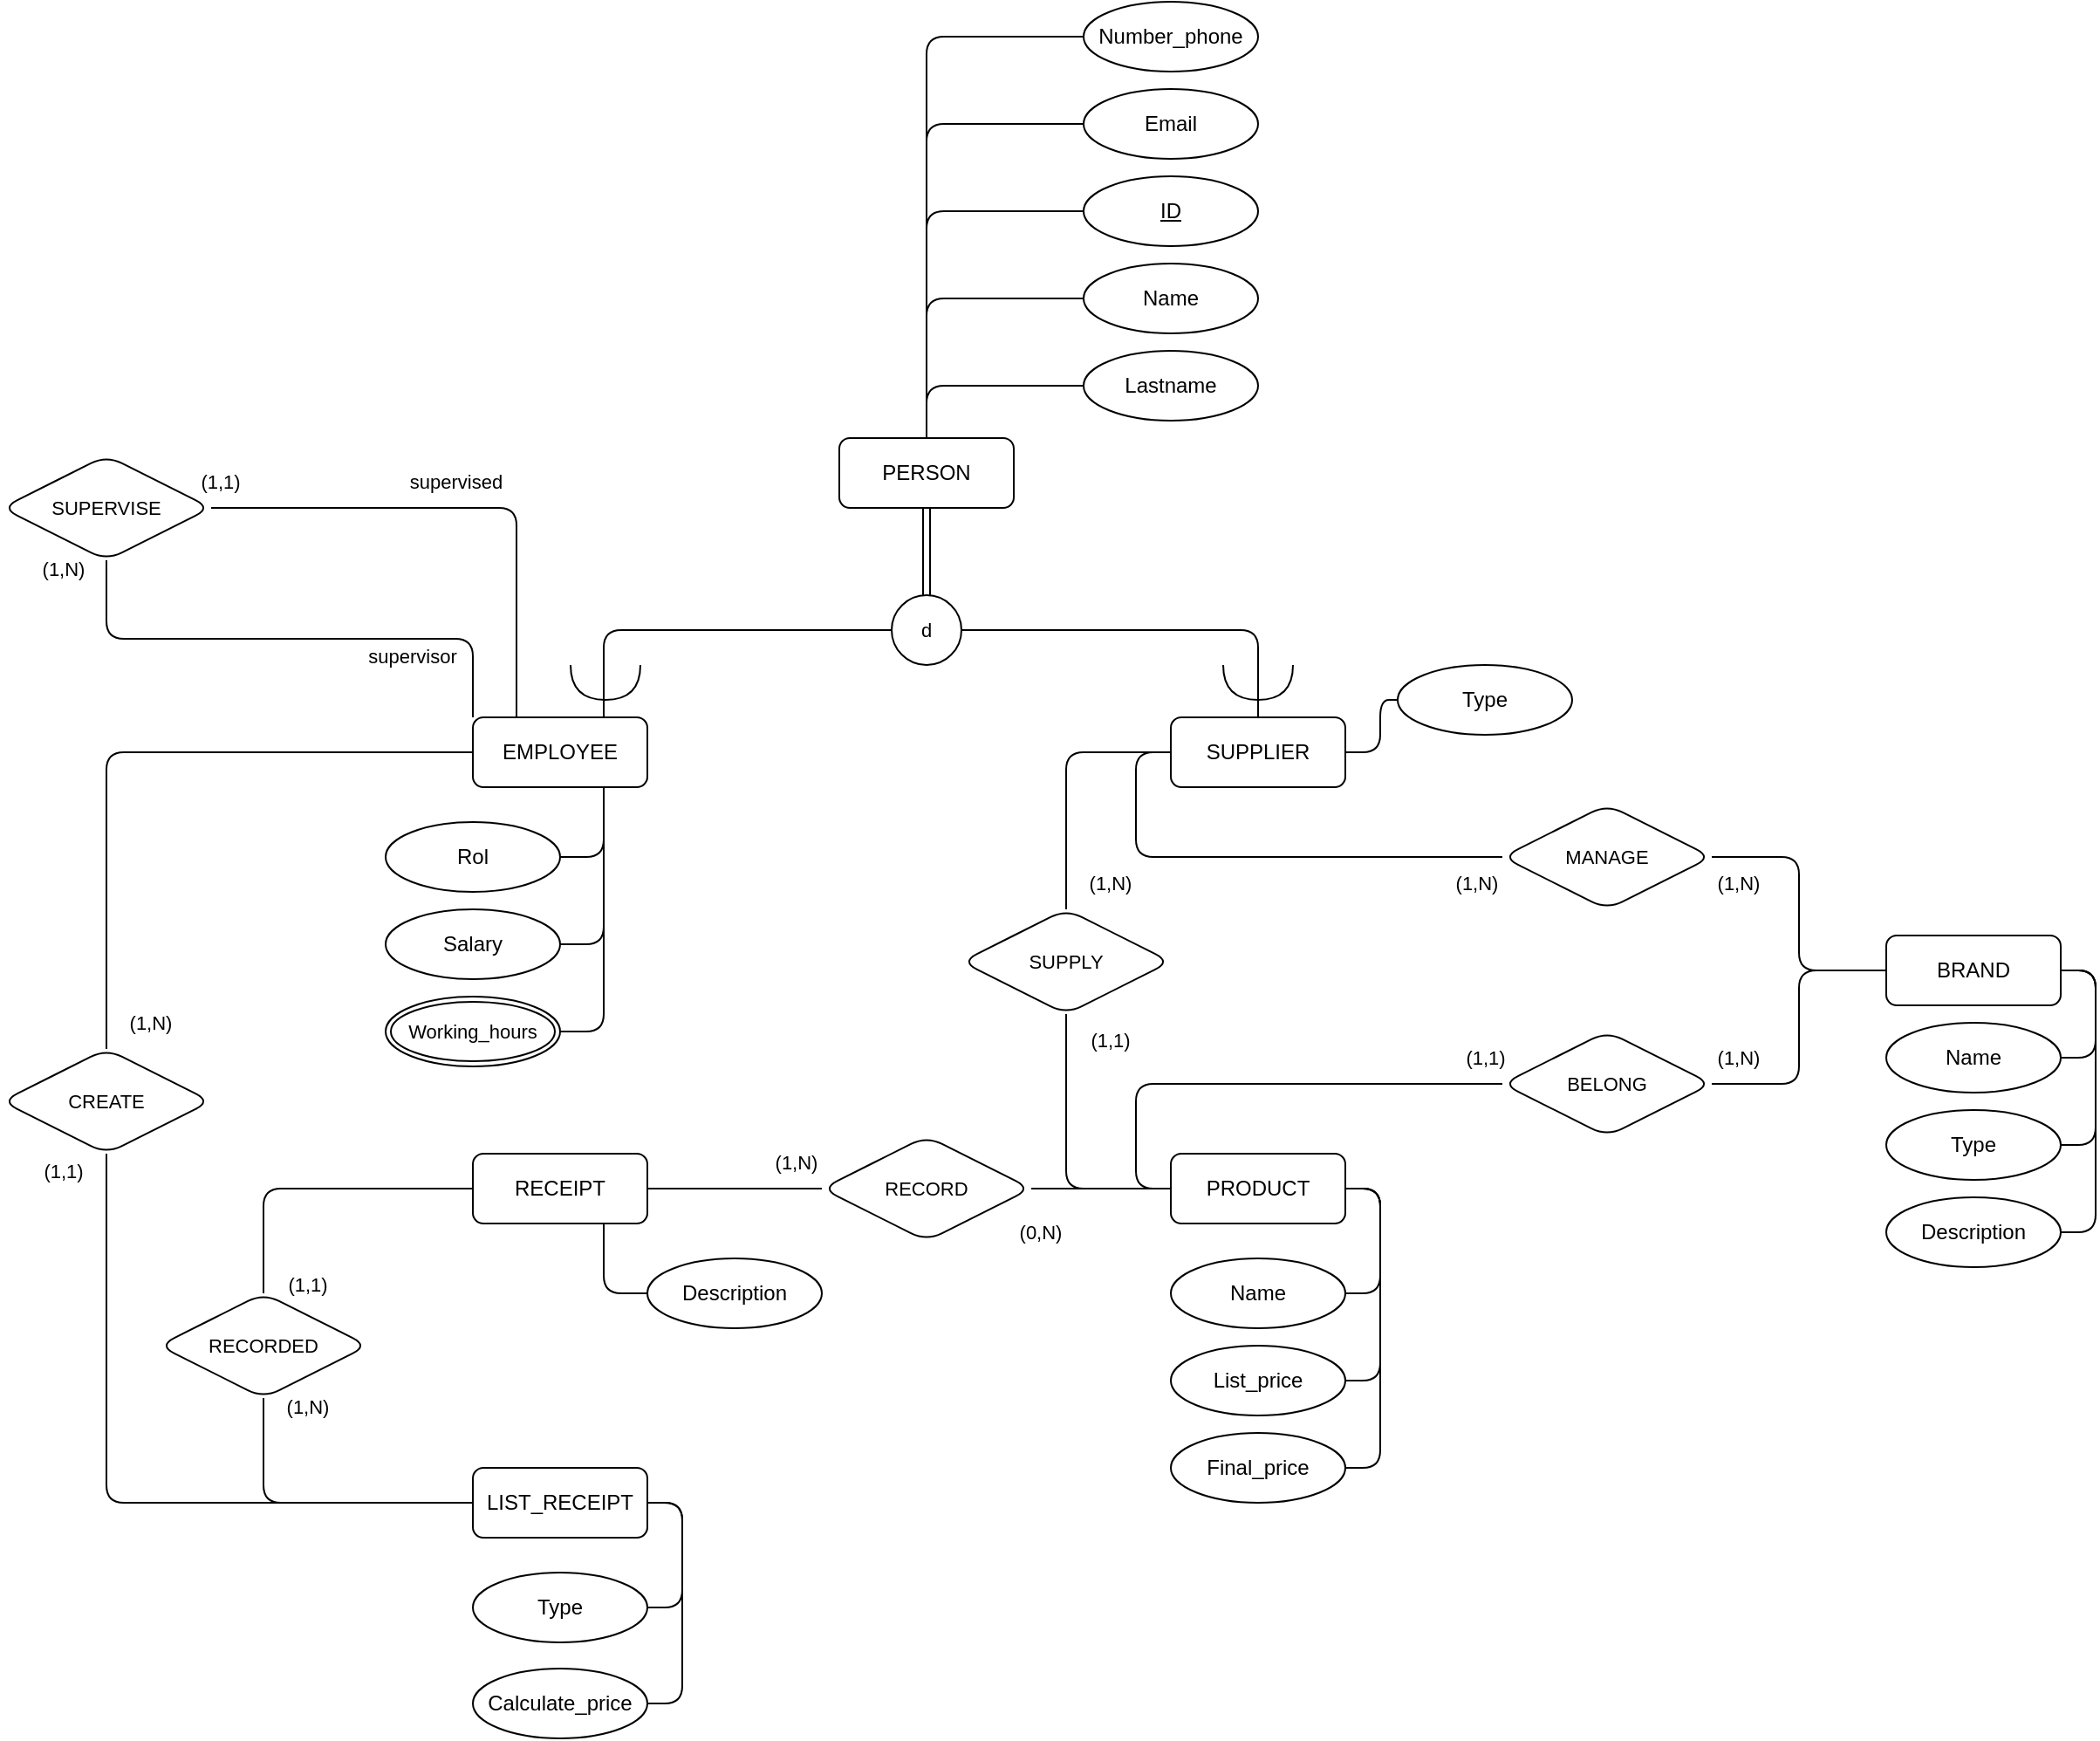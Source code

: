 <mxfile version="22.0.3" type="device" pages="2">
  <diagram name="MER" id="mhVMg1qLyyuzmh2hZd7N">
    <mxGraphModel dx="1691" dy="1725" grid="1" gridSize="10" guides="1" tooltips="1" connect="1" arrows="1" fold="1" page="1" pageScale="1" pageWidth="827" pageHeight="1169" math="0" shadow="0">
      <root>
        <mxCell id="0" />
        <mxCell id="1" parent="0" />
        <mxCell id="h148b_-GxsQM1g3IfF08-29" style="edgeStyle=orthogonalEdgeStyle;shape=connector;rounded=1;orthogonalLoop=1;jettySize=auto;html=1;exitX=0.75;exitY=1;exitDx=0;exitDy=0;entryX=1;entryY=0.5;entryDx=0;entryDy=0;labelBackgroundColor=default;strokeColor=default;align=center;verticalAlign=middle;fontFamily=Helvetica;fontSize=11;fontColor=default;endArrow=none;endFill=0;" parent="1" source="h148b_-GxsQM1g3IfF08-1" target="h148b_-GxsQM1g3IfF08-28" edge="1">
          <mxGeometry relative="1" as="geometry" />
        </mxCell>
        <mxCell id="h148b_-GxsQM1g3IfF08-31" style="edgeStyle=orthogonalEdgeStyle;shape=connector;rounded=1;orthogonalLoop=1;jettySize=auto;html=1;exitX=0.75;exitY=1;exitDx=0;exitDy=0;entryX=1;entryY=0.5;entryDx=0;entryDy=0;labelBackgroundColor=default;strokeColor=default;align=center;verticalAlign=middle;fontFamily=Helvetica;fontSize=11;fontColor=default;endArrow=none;endFill=0;" parent="1" source="h148b_-GxsQM1g3IfF08-1" target="h148b_-GxsQM1g3IfF08-30" edge="1">
          <mxGeometry relative="1" as="geometry" />
        </mxCell>
        <mxCell id="h148b_-GxsQM1g3IfF08-33" style="edgeStyle=orthogonalEdgeStyle;shape=connector;rounded=1;orthogonalLoop=1;jettySize=auto;html=1;exitX=0.75;exitY=1;exitDx=0;exitDy=0;entryX=1;entryY=0.5;entryDx=0;entryDy=0;labelBackgroundColor=default;strokeColor=default;align=center;verticalAlign=middle;fontFamily=Helvetica;fontSize=11;fontColor=default;endArrow=none;endFill=0;" parent="1" source="h148b_-GxsQM1g3IfF08-1" target="h148b_-GxsQM1g3IfF08-39" edge="1">
          <mxGeometry relative="1" as="geometry">
            <mxPoint x="90" y="220" as="targetPoint" />
            <Array as="points">
              <mxPoint x="115" y="220" />
            </Array>
          </mxGeometry>
        </mxCell>
        <mxCell id="h148b_-GxsQM1g3IfF08-82" style="edgeStyle=orthogonalEdgeStyle;shape=connector;rounded=1;orthogonalLoop=1;jettySize=auto;html=1;exitX=0;exitY=0.5;exitDx=0;exitDy=0;entryX=0.5;entryY=0;entryDx=0;entryDy=0;labelBackgroundColor=default;strokeColor=default;align=center;verticalAlign=middle;fontFamily=Helvetica;fontSize=11;fontColor=default;endArrow=none;endFill=0;" parent="1" source="h148b_-GxsQM1g3IfF08-1" target="h148b_-GxsQM1g3IfF08-81" edge="1">
          <mxGeometry relative="1" as="geometry" />
        </mxCell>
        <mxCell id="h148b_-GxsQM1g3IfF08-90" style="edgeStyle=orthogonalEdgeStyle;shape=connector;rounded=1;orthogonalLoop=1;jettySize=auto;html=1;exitX=0.25;exitY=0;exitDx=0;exitDy=0;entryX=1;entryY=0.5;entryDx=0;entryDy=0;labelBackgroundColor=default;strokeColor=default;align=center;verticalAlign=middle;fontFamily=Helvetica;fontSize=11;fontColor=default;endArrow=none;endFill=0;" parent="1" source="h148b_-GxsQM1g3IfF08-1" target="h148b_-GxsQM1g3IfF08-89" edge="1">
          <mxGeometry relative="1" as="geometry" />
        </mxCell>
        <mxCell id="h148b_-GxsQM1g3IfF08-1" value="EMPLOYEE" style="whiteSpace=wrap;html=1;align=center;rounded=1;" parent="1" vertex="1">
          <mxGeometry x="40" y="40" width="100" height="40" as="geometry" />
        </mxCell>
        <mxCell id="h148b_-GxsQM1g3IfF08-52" style="edgeStyle=orthogonalEdgeStyle;shape=connector;rounded=1;orthogonalLoop=1;jettySize=auto;html=1;exitX=0;exitY=0.5;exitDx=0;exitDy=0;entryX=0.5;entryY=0;entryDx=0;entryDy=0;labelBackgroundColor=default;strokeColor=default;align=center;verticalAlign=middle;fontFamily=Helvetica;fontSize=11;fontColor=default;endArrow=none;endFill=0;" parent="1" source="h148b_-GxsQM1g3IfF08-2" target="h148b_-GxsQM1g3IfF08-51" edge="1">
          <mxGeometry relative="1" as="geometry" />
        </mxCell>
        <mxCell id="h148b_-GxsQM1g3IfF08-54" style="edgeStyle=orthogonalEdgeStyle;shape=connector;rounded=1;orthogonalLoop=1;jettySize=auto;html=1;exitX=1;exitY=0.5;exitDx=0;exitDy=0;entryX=0;entryY=0.5;entryDx=0;entryDy=0;labelBackgroundColor=default;strokeColor=default;align=center;verticalAlign=middle;fontFamily=Helvetica;fontSize=11;fontColor=default;endArrow=none;endFill=0;" parent="1" source="h148b_-GxsQM1g3IfF08-2" target="h148b_-GxsQM1g3IfF08-34" edge="1">
          <mxGeometry relative="1" as="geometry" />
        </mxCell>
        <mxCell id="Sy45V-IsQZUDsXAF__9u-16" style="edgeStyle=orthogonalEdgeStyle;shape=connector;rounded=1;orthogonalLoop=1;jettySize=auto;html=1;exitX=0;exitY=0.5;exitDx=0;exitDy=0;entryX=0;entryY=0.5;entryDx=0;entryDy=0;labelBackgroundColor=default;strokeColor=default;align=center;verticalAlign=middle;fontFamily=Helvetica;fontSize=11;fontColor=default;endArrow=none;endFill=0;" edge="1" parent="1" source="h148b_-GxsQM1g3IfF08-2" target="Sy45V-IsQZUDsXAF__9u-11">
          <mxGeometry relative="1" as="geometry" />
        </mxCell>
        <mxCell id="h148b_-GxsQM1g3IfF08-2" value="SUPPLIER" style="whiteSpace=wrap;html=1;align=center;rounded=1;" parent="1" vertex="1">
          <mxGeometry x="440" y="40" width="100" height="40" as="geometry" />
        </mxCell>
        <mxCell id="h148b_-GxsQM1g3IfF08-14" style="edgeStyle=orthogonalEdgeStyle;shape=link;rounded=1;orthogonalLoop=1;jettySize=auto;html=1;exitX=0.5;exitY=1;exitDx=0;exitDy=0;labelBackgroundColor=default;strokeColor=default;align=center;verticalAlign=middle;fontFamily=Helvetica;fontSize=11;fontColor=default;endArrow=none;endFill=0;" parent="1" source="h148b_-GxsQM1g3IfF08-12" target="h148b_-GxsQM1g3IfF08-13" edge="1">
          <mxGeometry relative="1" as="geometry" />
        </mxCell>
        <mxCell id="h148b_-GxsQM1g3IfF08-24" style="edgeStyle=orthogonalEdgeStyle;shape=connector;rounded=1;orthogonalLoop=1;jettySize=auto;html=1;exitX=0.5;exitY=0;exitDx=0;exitDy=0;entryX=0;entryY=0.5;entryDx=0;entryDy=0;labelBackgroundColor=default;strokeColor=default;align=center;verticalAlign=middle;fontFamily=Helvetica;fontSize=11;fontColor=default;endArrow=none;endFill=0;" parent="1" source="h148b_-GxsQM1g3IfF08-12" target="h148b_-GxsQM1g3IfF08-20" edge="1">
          <mxGeometry relative="1" as="geometry" />
        </mxCell>
        <mxCell id="h148b_-GxsQM1g3IfF08-25" style="edgeStyle=orthogonalEdgeStyle;shape=connector;rounded=1;orthogonalLoop=1;jettySize=auto;html=1;exitX=0.5;exitY=0;exitDx=0;exitDy=0;entryX=0;entryY=0.5;entryDx=0;entryDy=0;labelBackgroundColor=default;strokeColor=default;align=center;verticalAlign=middle;fontFamily=Helvetica;fontSize=11;fontColor=default;endArrow=none;endFill=0;" parent="1" source="h148b_-GxsQM1g3IfF08-12" target="h148b_-GxsQM1g3IfF08-21" edge="1">
          <mxGeometry relative="1" as="geometry" />
        </mxCell>
        <mxCell id="h148b_-GxsQM1g3IfF08-26" style="edgeStyle=orthogonalEdgeStyle;shape=connector;rounded=1;orthogonalLoop=1;jettySize=auto;html=1;exitX=0.5;exitY=0;exitDx=0;exitDy=0;entryX=0;entryY=0.5;entryDx=0;entryDy=0;labelBackgroundColor=default;strokeColor=default;align=center;verticalAlign=middle;fontFamily=Helvetica;fontSize=11;fontColor=default;endArrow=none;endFill=0;" parent="1" source="h148b_-GxsQM1g3IfF08-12" target="h148b_-GxsQM1g3IfF08-22" edge="1">
          <mxGeometry relative="1" as="geometry" />
        </mxCell>
        <mxCell id="h148b_-GxsQM1g3IfF08-27" style="edgeStyle=orthogonalEdgeStyle;shape=connector;rounded=1;orthogonalLoop=1;jettySize=auto;html=1;exitX=0.5;exitY=0;exitDx=0;exitDy=0;entryX=0;entryY=0.5;entryDx=0;entryDy=0;labelBackgroundColor=default;strokeColor=default;align=center;verticalAlign=middle;fontFamily=Helvetica;fontSize=11;fontColor=default;endArrow=none;endFill=0;" parent="1" source="h148b_-GxsQM1g3IfF08-12" target="h148b_-GxsQM1g3IfF08-23" edge="1">
          <mxGeometry relative="1" as="geometry" />
        </mxCell>
        <mxCell id="h148b_-GxsQM1g3IfF08-41" style="edgeStyle=orthogonalEdgeStyle;shape=connector;rounded=1;orthogonalLoop=1;jettySize=auto;html=1;exitX=0.5;exitY=0;exitDx=0;exitDy=0;entryX=0;entryY=0.5;entryDx=0;entryDy=0;labelBackgroundColor=default;strokeColor=default;align=center;verticalAlign=middle;fontFamily=Helvetica;fontSize=11;fontColor=default;endArrow=none;endFill=0;" parent="1" source="h148b_-GxsQM1g3IfF08-12" target="h148b_-GxsQM1g3IfF08-40" edge="1">
          <mxGeometry relative="1" as="geometry" />
        </mxCell>
        <mxCell id="h148b_-GxsQM1g3IfF08-12" value="PERSON" style="whiteSpace=wrap;html=1;align=center;rounded=1;" parent="1" vertex="1">
          <mxGeometry x="250" y="-120" width="100" height="40" as="geometry" />
        </mxCell>
        <mxCell id="h148b_-GxsQM1g3IfF08-15" style="edgeStyle=orthogonalEdgeStyle;shape=connector;rounded=1;orthogonalLoop=1;jettySize=auto;html=1;exitX=0;exitY=0.5;exitDx=0;exitDy=0;entryX=0.75;entryY=0;entryDx=0;entryDy=0;labelBackgroundColor=default;strokeColor=default;align=center;verticalAlign=middle;fontFamily=Helvetica;fontSize=11;fontColor=default;endArrow=none;endFill=0;" parent="1" source="h148b_-GxsQM1g3IfF08-13" target="h148b_-GxsQM1g3IfF08-1" edge="1">
          <mxGeometry relative="1" as="geometry" />
        </mxCell>
        <mxCell id="h148b_-GxsQM1g3IfF08-16" style="edgeStyle=orthogonalEdgeStyle;shape=connector;rounded=1;orthogonalLoop=1;jettySize=auto;html=1;exitX=1;exitY=0.5;exitDx=0;exitDy=0;entryX=0.5;entryY=0;entryDx=0;entryDy=0;labelBackgroundColor=default;strokeColor=default;align=center;verticalAlign=middle;fontFamily=Helvetica;fontSize=11;fontColor=default;endArrow=none;endFill=0;" parent="1" source="h148b_-GxsQM1g3IfF08-13" target="h148b_-GxsQM1g3IfF08-2" edge="1">
          <mxGeometry relative="1" as="geometry" />
        </mxCell>
        <mxCell id="h148b_-GxsQM1g3IfF08-13" value="d" style="ellipse;whiteSpace=wrap;html=1;align=center;rounded=1;fontFamily=Helvetica;fontSize=11;fontColor=default;" parent="1" vertex="1">
          <mxGeometry x="280" y="-30" width="40" height="40" as="geometry" />
        </mxCell>
        <mxCell id="h148b_-GxsQM1g3IfF08-17" value="" style="shape=requiredInterface;html=1;verticalLabelPosition=bottom;sketch=0;rounded=1;fontFamily=Helvetica;fontSize=11;fontColor=default;rotation=90;" parent="1" vertex="1">
          <mxGeometry x="106" width="20" height="40" as="geometry" />
        </mxCell>
        <mxCell id="h148b_-GxsQM1g3IfF08-19" value="" style="shape=requiredInterface;html=1;verticalLabelPosition=bottom;sketch=0;rounded=1;fontFamily=Helvetica;fontSize=11;fontColor=default;rotation=90;" parent="1" vertex="1">
          <mxGeometry x="480" width="20" height="40" as="geometry" />
        </mxCell>
        <mxCell id="h148b_-GxsQM1g3IfF08-20" value="&lt;u&gt;ID&lt;/u&gt;" style="ellipse;whiteSpace=wrap;html=1;align=center;rounded=1;" parent="1" vertex="1">
          <mxGeometry x="390" y="-270" width="100" height="40" as="geometry" />
        </mxCell>
        <mxCell id="h148b_-GxsQM1g3IfF08-21" value="Name" style="ellipse;whiteSpace=wrap;html=1;align=center;rounded=1;" parent="1" vertex="1">
          <mxGeometry x="390" y="-220" width="100" height="40" as="geometry" />
        </mxCell>
        <mxCell id="h148b_-GxsQM1g3IfF08-22" value="Lastname" style="ellipse;whiteSpace=wrap;html=1;align=center;rounded=1;" parent="1" vertex="1">
          <mxGeometry x="390" y="-170" width="100" height="40" as="geometry" />
        </mxCell>
        <mxCell id="h148b_-GxsQM1g3IfF08-23" value="Email" style="ellipse;whiteSpace=wrap;html=1;align=center;rounded=1;" parent="1" vertex="1">
          <mxGeometry x="390" y="-320" width="100" height="40" as="geometry" />
        </mxCell>
        <mxCell id="h148b_-GxsQM1g3IfF08-28" value="Rol" style="ellipse;whiteSpace=wrap;html=1;align=center;rounded=1;" parent="1" vertex="1">
          <mxGeometry x="-10" y="100" width="100" height="40" as="geometry" />
        </mxCell>
        <mxCell id="h148b_-GxsQM1g3IfF08-30" value="Salary" style="ellipse;whiteSpace=wrap;html=1;align=center;rounded=1;" parent="1" vertex="1">
          <mxGeometry x="-10" y="150" width="100" height="40" as="geometry" />
        </mxCell>
        <mxCell id="h148b_-GxsQM1g3IfF08-34" value="Type" style="ellipse;whiteSpace=wrap;html=1;align=center;rounded=1;" parent="1" vertex="1">
          <mxGeometry x="570" y="10" width="100" height="40" as="geometry" />
        </mxCell>
        <mxCell id="h148b_-GxsQM1g3IfF08-39" value="Working_hours" style="ellipse;shape=doubleEllipse;margin=3;whiteSpace=wrap;html=1;align=center;rounded=1;fontFamily=Helvetica;fontSize=11;fontColor=default;" parent="1" vertex="1">
          <mxGeometry x="-10" y="200" width="100" height="40" as="geometry" />
        </mxCell>
        <mxCell id="h148b_-GxsQM1g3IfF08-40" value="Number_phone" style="ellipse;whiteSpace=wrap;html=1;align=center;rounded=1;" parent="1" vertex="1">
          <mxGeometry x="390" y="-370" width="100" height="40" as="geometry" />
        </mxCell>
        <mxCell id="h148b_-GxsQM1g3IfF08-45" style="edgeStyle=orthogonalEdgeStyle;shape=connector;rounded=1;orthogonalLoop=1;jettySize=auto;html=1;exitX=1;exitY=0.5;exitDx=0;exitDy=0;entryX=1;entryY=0.5;entryDx=0;entryDy=0;labelBackgroundColor=default;strokeColor=default;align=center;verticalAlign=middle;fontFamily=Helvetica;fontSize=11;fontColor=default;endArrow=none;endFill=0;" parent="1" source="h148b_-GxsQM1g3IfF08-42" target="h148b_-GxsQM1g3IfF08-43" edge="1">
          <mxGeometry relative="1" as="geometry" />
        </mxCell>
        <mxCell id="h148b_-GxsQM1g3IfF08-49" style="edgeStyle=orthogonalEdgeStyle;shape=connector;rounded=1;orthogonalLoop=1;jettySize=auto;html=1;exitX=1;exitY=0.5;exitDx=0;exitDy=0;entryX=1;entryY=0.5;entryDx=0;entryDy=0;labelBackgroundColor=default;strokeColor=default;align=center;verticalAlign=middle;fontFamily=Helvetica;fontSize=11;fontColor=default;endArrow=none;endFill=0;" parent="1" source="h148b_-GxsQM1g3IfF08-42" target="h148b_-GxsQM1g3IfF08-47" edge="1">
          <mxGeometry relative="1" as="geometry" />
        </mxCell>
        <mxCell id="h148b_-GxsQM1g3IfF08-50" style="edgeStyle=orthogonalEdgeStyle;shape=connector;rounded=1;orthogonalLoop=1;jettySize=auto;html=1;exitX=1;exitY=0.5;exitDx=0;exitDy=0;entryX=1;entryY=0.5;entryDx=0;entryDy=0;labelBackgroundColor=default;strokeColor=default;align=center;verticalAlign=middle;fontFamily=Helvetica;fontSize=11;fontColor=default;endArrow=none;endFill=0;" parent="1" source="h148b_-GxsQM1g3IfF08-42" target="h148b_-GxsQM1g3IfF08-48" edge="1">
          <mxGeometry relative="1" as="geometry" />
        </mxCell>
        <mxCell id="h148b_-GxsQM1g3IfF08-67" style="edgeStyle=orthogonalEdgeStyle;shape=connector;rounded=1;orthogonalLoop=1;jettySize=auto;html=1;exitX=0;exitY=0.5;exitDx=0;exitDy=0;entryX=1;entryY=0.5;entryDx=0;entryDy=0;labelBackgroundColor=default;strokeColor=default;align=center;verticalAlign=middle;fontFamily=Helvetica;fontSize=11;fontColor=default;endArrow=none;endFill=0;" parent="1" source="h148b_-GxsQM1g3IfF08-42" target="h148b_-GxsQM1g3IfF08-65" edge="1">
          <mxGeometry relative="1" as="geometry" />
        </mxCell>
        <mxCell id="Sy45V-IsQZUDsXAF__9u-17" style="edgeStyle=orthogonalEdgeStyle;shape=connector;rounded=1;orthogonalLoop=1;jettySize=auto;html=1;exitX=0;exitY=0.5;exitDx=0;exitDy=0;entryX=0;entryY=0.5;entryDx=0;entryDy=0;labelBackgroundColor=default;strokeColor=default;align=center;verticalAlign=middle;fontFamily=Helvetica;fontSize=11;fontColor=default;endArrow=none;endFill=0;" edge="1" parent="1" source="h148b_-GxsQM1g3IfF08-42" target="Sy45V-IsQZUDsXAF__9u-14">
          <mxGeometry relative="1" as="geometry" />
        </mxCell>
        <mxCell id="h148b_-GxsQM1g3IfF08-42" value="PRODUCT" style="whiteSpace=wrap;html=1;align=center;rounded=1;" parent="1" vertex="1">
          <mxGeometry x="440" y="290" width="100" height="40" as="geometry" />
        </mxCell>
        <mxCell id="h148b_-GxsQM1g3IfF08-43" value="Name" style="ellipse;whiteSpace=wrap;html=1;align=center;rounded=1;" parent="1" vertex="1">
          <mxGeometry x="440" y="350" width="100" height="40" as="geometry" />
        </mxCell>
        <mxCell id="h148b_-GxsQM1g3IfF08-47" value="List_price" style="ellipse;whiteSpace=wrap;html=1;align=center;rounded=1;" parent="1" vertex="1">
          <mxGeometry x="440" y="400" width="100" height="40" as="geometry" />
        </mxCell>
        <mxCell id="h148b_-GxsQM1g3IfF08-48" value="Final_price" style="ellipse;whiteSpace=wrap;html=1;align=center;rounded=1;" parent="1" vertex="1">
          <mxGeometry x="440" y="450" width="100" height="40" as="geometry" />
        </mxCell>
        <mxCell id="h148b_-GxsQM1g3IfF08-53" style="edgeStyle=orthogonalEdgeStyle;shape=connector;rounded=1;orthogonalLoop=1;jettySize=auto;html=1;exitX=0.5;exitY=1;exitDx=0;exitDy=0;entryX=0;entryY=0.5;entryDx=0;entryDy=0;labelBackgroundColor=default;strokeColor=default;align=center;verticalAlign=middle;fontFamily=Helvetica;fontSize=11;fontColor=default;endArrow=none;endFill=0;" parent="1" source="h148b_-GxsQM1g3IfF08-51" target="h148b_-GxsQM1g3IfF08-42" edge="1">
          <mxGeometry relative="1" as="geometry" />
        </mxCell>
        <mxCell id="h148b_-GxsQM1g3IfF08-51" value="SUPPLY" style="shape=rhombus;perimeter=rhombusPerimeter;whiteSpace=wrap;html=1;align=center;rounded=1;fontFamily=Helvetica;fontSize=11;fontColor=default;" parent="1" vertex="1">
          <mxGeometry x="320" y="150" width="120" height="60" as="geometry" />
        </mxCell>
        <mxCell id="h148b_-GxsQM1g3IfF08-56" value="(1,1)" style="text;html=1;align=center;verticalAlign=middle;resizable=0;points=[];autosize=1;strokeColor=none;fillColor=none;fontSize=11;fontFamily=Helvetica;fontColor=default;rounded=1;" parent="1" vertex="1">
          <mxGeometry x="380" y="210" width="50" height="30" as="geometry" />
        </mxCell>
        <mxCell id="h148b_-GxsQM1g3IfF08-57" value="(1,N)" style="text;html=1;align=center;verticalAlign=middle;resizable=0;points=[];autosize=1;strokeColor=none;fillColor=none;fontSize=11;fontFamily=Helvetica;fontColor=default;rounded=1;" parent="1" vertex="1">
          <mxGeometry x="380" y="120" width="50" height="30" as="geometry" />
        </mxCell>
        <mxCell id="h148b_-GxsQM1g3IfF08-66" value="" style="edgeStyle=orthogonalEdgeStyle;shape=connector;rounded=1;orthogonalLoop=1;jettySize=auto;html=1;labelBackgroundColor=default;strokeColor=default;align=center;verticalAlign=middle;fontFamily=Helvetica;fontSize=11;fontColor=default;endArrow=none;endFill=0;" parent="1" source="h148b_-GxsQM1g3IfF08-64" target="h148b_-GxsQM1g3IfF08-65" edge="1">
          <mxGeometry relative="1" as="geometry" />
        </mxCell>
        <mxCell id="h148b_-GxsQM1g3IfF08-71" style="edgeStyle=orthogonalEdgeStyle;shape=connector;rounded=1;orthogonalLoop=1;jettySize=auto;html=1;exitX=0.75;exitY=1;exitDx=0;exitDy=0;entryX=0;entryY=0.5;entryDx=0;entryDy=0;labelBackgroundColor=default;strokeColor=default;align=center;verticalAlign=middle;fontFamily=Helvetica;fontSize=11;fontColor=default;endArrow=none;endFill=0;" parent="1" source="h148b_-GxsQM1g3IfF08-64" target="h148b_-GxsQM1g3IfF08-70" edge="1">
          <mxGeometry relative="1" as="geometry" />
        </mxCell>
        <mxCell id="h148b_-GxsQM1g3IfF08-74" style="edgeStyle=orthogonalEdgeStyle;shape=connector;rounded=1;orthogonalLoop=1;jettySize=auto;html=1;exitX=0;exitY=0.5;exitDx=0;exitDy=0;entryX=0.5;entryY=0;entryDx=0;entryDy=0;labelBackgroundColor=default;strokeColor=default;align=center;verticalAlign=middle;fontFamily=Helvetica;fontSize=11;fontColor=default;endArrow=none;endFill=0;" parent="1" source="h148b_-GxsQM1g3IfF08-64" target="h148b_-GxsQM1g3IfF08-73" edge="1">
          <mxGeometry relative="1" as="geometry" />
        </mxCell>
        <mxCell id="h148b_-GxsQM1g3IfF08-64" value="RECEIPT" style="whiteSpace=wrap;html=1;align=center;rounded=1;" parent="1" vertex="1">
          <mxGeometry x="40" y="290" width="100" height="40" as="geometry" />
        </mxCell>
        <mxCell id="h148b_-GxsQM1g3IfF08-65" value="RECORD" style="shape=rhombus;perimeter=rhombusPerimeter;whiteSpace=wrap;html=1;align=center;rounded=1;fontFamily=Helvetica;fontSize=11;fontColor=default;" parent="1" vertex="1">
          <mxGeometry x="240" y="280" width="120" height="60" as="geometry" />
        </mxCell>
        <mxCell id="h148b_-GxsQM1g3IfF08-70" value="Description" style="ellipse;whiteSpace=wrap;html=1;align=center;rounded=1;" parent="1" vertex="1">
          <mxGeometry x="140" y="350" width="100" height="40" as="geometry" />
        </mxCell>
        <mxCell id="h148b_-GxsQM1g3IfF08-99" style="edgeStyle=orthogonalEdgeStyle;shape=connector;rounded=1;orthogonalLoop=1;jettySize=auto;html=1;exitX=1;exitY=0.5;exitDx=0;exitDy=0;entryX=1;entryY=0.5;entryDx=0;entryDy=0;labelBackgroundColor=default;strokeColor=default;align=center;verticalAlign=middle;fontFamily=Helvetica;fontSize=11;fontColor=default;endArrow=none;endFill=0;" parent="1" source="h148b_-GxsQM1g3IfF08-72" target="h148b_-GxsQM1g3IfF08-97" edge="1">
          <mxGeometry relative="1" as="geometry" />
        </mxCell>
        <mxCell id="h148b_-GxsQM1g3IfF08-100" style="edgeStyle=orthogonalEdgeStyle;shape=connector;rounded=1;orthogonalLoop=1;jettySize=auto;html=1;exitX=1;exitY=0.5;exitDx=0;exitDy=0;entryX=1;entryY=0.5;entryDx=0;entryDy=0;labelBackgroundColor=default;strokeColor=default;align=center;verticalAlign=middle;fontFamily=Helvetica;fontSize=11;fontColor=default;endArrow=none;endFill=0;" parent="1" source="h148b_-GxsQM1g3IfF08-72" target="h148b_-GxsQM1g3IfF08-98" edge="1">
          <mxGeometry relative="1" as="geometry" />
        </mxCell>
        <mxCell id="h148b_-GxsQM1g3IfF08-72" value="LIST_RECEIPT" style="whiteSpace=wrap;html=1;align=center;rounded=1;" parent="1" vertex="1">
          <mxGeometry x="40" y="470" width="100" height="40" as="geometry" />
        </mxCell>
        <mxCell id="h148b_-GxsQM1g3IfF08-75" style="edgeStyle=orthogonalEdgeStyle;shape=connector;rounded=1;orthogonalLoop=1;jettySize=auto;html=1;exitX=0.5;exitY=1;exitDx=0;exitDy=0;entryX=0;entryY=0.5;entryDx=0;entryDy=0;labelBackgroundColor=default;strokeColor=default;align=center;verticalAlign=middle;fontFamily=Helvetica;fontSize=11;fontColor=default;endArrow=none;endFill=0;" parent="1" source="h148b_-GxsQM1g3IfF08-73" target="h148b_-GxsQM1g3IfF08-72" edge="1">
          <mxGeometry relative="1" as="geometry" />
        </mxCell>
        <mxCell id="h148b_-GxsQM1g3IfF08-73" value="RECORDED" style="shape=rhombus;perimeter=rhombusPerimeter;whiteSpace=wrap;html=1;align=center;rounded=1;fontFamily=Helvetica;fontSize=11;fontColor=default;" parent="1" vertex="1">
          <mxGeometry x="-140" y="370" width="120" height="60" as="geometry" />
        </mxCell>
        <mxCell id="h148b_-GxsQM1g3IfF08-76" value="(0,N)" style="text;html=1;align=center;verticalAlign=middle;resizable=0;points=[];autosize=1;strokeColor=none;fillColor=none;fontSize=11;fontFamily=Helvetica;fontColor=default;rounded=1;" parent="1" vertex="1">
          <mxGeometry x="340" y="320" width="50" height="30" as="geometry" />
        </mxCell>
        <mxCell id="h148b_-GxsQM1g3IfF08-77" value="(1,N)" style="text;html=1;align=center;verticalAlign=middle;resizable=0;points=[];autosize=1;strokeColor=none;fillColor=none;fontSize=11;fontFamily=Helvetica;fontColor=default;rounded=1;" parent="1" vertex="1">
          <mxGeometry x="200" y="280" width="50" height="30" as="geometry" />
        </mxCell>
        <mxCell id="h148b_-GxsQM1g3IfF08-78" value="(1,1)" style="text;html=1;align=center;verticalAlign=middle;resizable=0;points=[];autosize=1;strokeColor=none;fillColor=none;fontSize=11;fontFamily=Helvetica;fontColor=default;rounded=1;" parent="1" vertex="1">
          <mxGeometry x="-80" y="350" width="50" height="30" as="geometry" />
        </mxCell>
        <mxCell id="h148b_-GxsQM1g3IfF08-79" value="(1,N)" style="text;html=1;align=center;verticalAlign=middle;resizable=0;points=[];autosize=1;strokeColor=none;fillColor=none;fontSize=11;fontFamily=Helvetica;fontColor=default;rounded=1;" parent="1" vertex="1">
          <mxGeometry x="-80" y="420" width="50" height="30" as="geometry" />
        </mxCell>
        <mxCell id="h148b_-GxsQM1g3IfF08-83" style="edgeStyle=orthogonalEdgeStyle;shape=connector;rounded=1;orthogonalLoop=1;jettySize=auto;html=1;exitX=0.5;exitY=1;exitDx=0;exitDy=0;entryX=0;entryY=0.5;entryDx=0;entryDy=0;labelBackgroundColor=default;strokeColor=default;align=center;verticalAlign=middle;fontFamily=Helvetica;fontSize=11;fontColor=default;endArrow=none;endFill=0;" parent="1" source="h148b_-GxsQM1g3IfF08-81" target="h148b_-GxsQM1g3IfF08-72" edge="1">
          <mxGeometry relative="1" as="geometry" />
        </mxCell>
        <mxCell id="h148b_-GxsQM1g3IfF08-81" value="CREATE" style="shape=rhombus;perimeter=rhombusPerimeter;whiteSpace=wrap;html=1;align=center;rounded=1;fontFamily=Helvetica;fontSize=11;fontColor=default;" parent="1" vertex="1">
          <mxGeometry x="-230" y="230" width="120" height="60" as="geometry" />
        </mxCell>
        <mxCell id="h148b_-GxsQM1g3IfF08-84" value="(1,1)" style="text;html=1;align=center;verticalAlign=middle;resizable=0;points=[];autosize=1;strokeColor=none;fillColor=none;fontSize=11;fontFamily=Helvetica;fontColor=default;rounded=1;" parent="1" vertex="1">
          <mxGeometry x="-220" y="285" width="50" height="30" as="geometry" />
        </mxCell>
        <mxCell id="h148b_-GxsQM1g3IfF08-85" value="(1,N)" style="text;html=1;align=center;verticalAlign=middle;resizable=0;points=[];autosize=1;strokeColor=none;fillColor=none;fontSize=11;fontFamily=Helvetica;fontColor=default;rounded=1;" parent="1" vertex="1">
          <mxGeometry x="-170" y="200" width="50" height="30" as="geometry" />
        </mxCell>
        <mxCell id="h148b_-GxsQM1g3IfF08-91" style="edgeStyle=orthogonalEdgeStyle;shape=connector;rounded=1;orthogonalLoop=1;jettySize=auto;html=1;exitX=0.5;exitY=1;exitDx=0;exitDy=0;entryX=0;entryY=0;entryDx=0;entryDy=0;labelBackgroundColor=default;strokeColor=default;align=center;verticalAlign=middle;fontFamily=Helvetica;fontSize=11;fontColor=default;endArrow=none;endFill=0;" parent="1" source="h148b_-GxsQM1g3IfF08-89" target="h148b_-GxsQM1g3IfF08-1" edge="1">
          <mxGeometry relative="1" as="geometry" />
        </mxCell>
        <mxCell id="h148b_-GxsQM1g3IfF08-89" value="SUPERVISE" style="shape=rhombus;perimeter=rhombusPerimeter;whiteSpace=wrap;html=1;align=center;rounded=1;fontFamily=Helvetica;fontSize=11;fontColor=default;" parent="1" vertex="1">
          <mxGeometry x="-230" y="-110" width="120" height="60" as="geometry" />
        </mxCell>
        <mxCell id="h148b_-GxsQM1g3IfF08-93" value="supervisor" style="text;html=1;align=center;verticalAlign=middle;resizable=0;points=[];autosize=1;strokeColor=none;fillColor=none;fontSize=11;fontFamily=Helvetica;fontColor=default;rounded=1;" parent="1" vertex="1">
          <mxGeometry x="-30" y="-10" width="70" height="30" as="geometry" />
        </mxCell>
        <mxCell id="h148b_-GxsQM1g3IfF08-94" value="supervised" style="text;html=1;align=center;verticalAlign=middle;resizable=0;points=[];autosize=1;strokeColor=none;fillColor=none;fontSize=11;fontFamily=Helvetica;fontColor=default;rounded=1;" parent="1" vertex="1">
          <mxGeometry x="-10" y="-110" width="80" height="30" as="geometry" />
        </mxCell>
        <mxCell id="h148b_-GxsQM1g3IfF08-95" value="(1,N)" style="text;html=1;align=center;verticalAlign=middle;resizable=0;points=[];autosize=1;strokeColor=none;fillColor=none;fontSize=11;fontFamily=Helvetica;fontColor=default;rounded=1;" parent="1" vertex="1">
          <mxGeometry x="-220" y="-60" width="50" height="30" as="geometry" />
        </mxCell>
        <mxCell id="h148b_-GxsQM1g3IfF08-96" value="(1,1)" style="text;html=1;align=center;verticalAlign=middle;resizable=0;points=[];autosize=1;strokeColor=none;fillColor=none;fontSize=11;fontFamily=Helvetica;fontColor=default;rounded=1;" parent="1" vertex="1">
          <mxGeometry x="-130" y="-110" width="50" height="30" as="geometry" />
        </mxCell>
        <mxCell id="h148b_-GxsQM1g3IfF08-97" value="Type" style="ellipse;whiteSpace=wrap;html=1;align=center;rounded=1;" parent="1" vertex="1">
          <mxGeometry x="40" y="530" width="100" height="40" as="geometry" />
        </mxCell>
        <mxCell id="h148b_-GxsQM1g3IfF08-98" value="Calculate_price" style="ellipse;whiteSpace=wrap;html=1;align=center;rounded=1;" parent="1" vertex="1">
          <mxGeometry x="40" y="585" width="100" height="40" as="geometry" />
        </mxCell>
        <mxCell id="Sy45V-IsQZUDsXAF__9u-8" style="edgeStyle=orthogonalEdgeStyle;rounded=1;orthogonalLoop=1;jettySize=auto;html=1;exitX=1;exitY=0.5;exitDx=0;exitDy=0;entryX=1;entryY=0.5;entryDx=0;entryDy=0;endArrow=none;endFill=0;" edge="1" parent="1" source="Sy45V-IsQZUDsXAF__9u-1" target="Sy45V-IsQZUDsXAF__9u-2">
          <mxGeometry relative="1" as="geometry" />
        </mxCell>
        <mxCell id="Sy45V-IsQZUDsXAF__9u-9" style="edgeStyle=orthogonalEdgeStyle;shape=connector;rounded=1;orthogonalLoop=1;jettySize=auto;html=1;exitX=1;exitY=0.5;exitDx=0;exitDy=0;entryX=1;entryY=0.5;entryDx=0;entryDy=0;labelBackgroundColor=default;strokeColor=default;align=center;verticalAlign=middle;fontFamily=Helvetica;fontSize=11;fontColor=default;endArrow=none;endFill=0;" edge="1" parent="1" source="Sy45V-IsQZUDsXAF__9u-1" target="Sy45V-IsQZUDsXAF__9u-5">
          <mxGeometry relative="1" as="geometry" />
        </mxCell>
        <mxCell id="Sy45V-IsQZUDsXAF__9u-10" style="edgeStyle=orthogonalEdgeStyle;shape=connector;rounded=1;orthogonalLoop=1;jettySize=auto;html=1;exitX=1;exitY=0.5;exitDx=0;exitDy=0;entryX=1;entryY=0.5;entryDx=0;entryDy=0;labelBackgroundColor=default;strokeColor=default;align=center;verticalAlign=middle;fontFamily=Helvetica;fontSize=11;fontColor=default;endArrow=none;endFill=0;" edge="1" parent="1" source="Sy45V-IsQZUDsXAF__9u-1" target="Sy45V-IsQZUDsXAF__9u-7">
          <mxGeometry relative="1" as="geometry" />
        </mxCell>
        <mxCell id="Sy45V-IsQZUDsXAF__9u-1" value="BRAND" style="whiteSpace=wrap;html=1;align=center;rounded=1;" vertex="1" parent="1">
          <mxGeometry x="850" y="165" width="100" height="40" as="geometry" />
        </mxCell>
        <mxCell id="Sy45V-IsQZUDsXAF__9u-2" value="Name" style="ellipse;whiteSpace=wrap;html=1;align=center;rounded=1;" vertex="1" parent="1">
          <mxGeometry x="850" y="215" width="100" height="40" as="geometry" />
        </mxCell>
        <mxCell id="Sy45V-IsQZUDsXAF__9u-5" value="Type" style="ellipse;whiteSpace=wrap;html=1;align=center;rounded=1;" vertex="1" parent="1">
          <mxGeometry x="850" y="265" width="100" height="40" as="geometry" />
        </mxCell>
        <mxCell id="Sy45V-IsQZUDsXAF__9u-7" value="Description" style="ellipse;whiteSpace=wrap;html=1;align=center;rounded=1;" vertex="1" parent="1">
          <mxGeometry x="850" y="315" width="100" height="40" as="geometry" />
        </mxCell>
        <mxCell id="Sy45V-IsQZUDsXAF__9u-13" style="edgeStyle=orthogonalEdgeStyle;shape=connector;rounded=1;orthogonalLoop=1;jettySize=auto;html=1;exitX=1;exitY=0.5;exitDx=0;exitDy=0;entryX=0;entryY=0.5;entryDx=0;entryDy=0;labelBackgroundColor=default;strokeColor=default;align=center;verticalAlign=middle;fontFamily=Helvetica;fontSize=11;fontColor=default;endArrow=none;endFill=0;" edge="1" parent="1" source="Sy45V-IsQZUDsXAF__9u-11" target="Sy45V-IsQZUDsXAF__9u-1">
          <mxGeometry relative="1" as="geometry" />
        </mxCell>
        <mxCell id="Sy45V-IsQZUDsXAF__9u-11" value="MANAGE" style="shape=rhombus;perimeter=rhombusPerimeter;whiteSpace=wrap;html=1;align=center;rounded=1;fontFamily=Helvetica;fontSize=11;fontColor=default;" vertex="1" parent="1">
          <mxGeometry x="630" y="90" width="120" height="60" as="geometry" />
        </mxCell>
        <mxCell id="Sy45V-IsQZUDsXAF__9u-15" style="edgeStyle=orthogonalEdgeStyle;shape=connector;rounded=1;orthogonalLoop=1;jettySize=auto;html=1;exitX=1;exitY=0.5;exitDx=0;exitDy=0;entryX=0;entryY=0.5;entryDx=0;entryDy=0;labelBackgroundColor=default;strokeColor=default;align=center;verticalAlign=middle;fontFamily=Helvetica;fontSize=11;fontColor=default;endArrow=none;endFill=0;" edge="1" parent="1" source="Sy45V-IsQZUDsXAF__9u-14" target="Sy45V-IsQZUDsXAF__9u-1">
          <mxGeometry relative="1" as="geometry" />
        </mxCell>
        <mxCell id="Sy45V-IsQZUDsXAF__9u-14" value="BELONG" style="shape=rhombus;perimeter=rhombusPerimeter;whiteSpace=wrap;html=1;align=center;rounded=1;fontFamily=Helvetica;fontSize=11;fontColor=default;" vertex="1" parent="1">
          <mxGeometry x="630" y="220" width="120" height="60" as="geometry" />
        </mxCell>
        <mxCell id="Sy45V-IsQZUDsXAF__9u-18" value="(1,N)" style="text;html=1;align=center;verticalAlign=middle;resizable=0;points=[];autosize=1;strokeColor=none;fillColor=none;fontSize=11;fontFamily=Helvetica;fontColor=default;rounded=1;" vertex="1" parent="1">
          <mxGeometry x="590" y="120" width="50" height="30" as="geometry" />
        </mxCell>
        <mxCell id="Sy45V-IsQZUDsXAF__9u-19" value="(1,N)" style="text;html=1;align=center;verticalAlign=middle;resizable=0;points=[];autosize=1;strokeColor=none;fillColor=none;fontSize=11;fontFamily=Helvetica;fontColor=default;rounded=1;" vertex="1" parent="1">
          <mxGeometry x="740" y="120" width="50" height="30" as="geometry" />
        </mxCell>
        <mxCell id="Sy45V-IsQZUDsXAF__9u-20" value="(1,1)" style="text;html=1;align=center;verticalAlign=middle;resizable=0;points=[];autosize=1;strokeColor=none;fillColor=none;fontSize=11;fontFamily=Helvetica;fontColor=default;rounded=1;" vertex="1" parent="1">
          <mxGeometry x="595" y="220" width="50" height="30" as="geometry" />
        </mxCell>
        <mxCell id="Sy45V-IsQZUDsXAF__9u-21" value="(1,N)" style="text;html=1;align=center;verticalAlign=middle;resizable=0;points=[];autosize=1;strokeColor=none;fillColor=none;fontSize=11;fontFamily=Helvetica;fontColor=default;rounded=1;" vertex="1" parent="1">
          <mxGeometry x="740" y="220" width="50" height="30" as="geometry" />
        </mxCell>
      </root>
    </mxGraphModel>
  </diagram>
  <diagram id="tyjmVtFe_AGc7zjfJh5I" name="MR">
    <mxGraphModel dx="864" dy="1725" grid="1" gridSize="10" guides="1" tooltips="1" connect="1" arrows="1" fold="1" page="1" pageScale="1" pageWidth="827" pageHeight="1169" math="0" shadow="0">
      <root>
        <mxCell id="0" />
        <mxCell id="1" parent="0" />
        <mxCell id="hceHCTH_wV2WiIxm6XiZ-4" style="edgeStyle=orthogonalEdgeStyle;shape=connector;rounded=1;orthogonalLoop=1;jettySize=auto;html=1;exitX=0;exitY=0.5;exitDx=0;exitDy=0;entryX=0;entryY=0.5;entryDx=0;entryDy=0;labelBackgroundColor=default;strokeColor=default;align=center;verticalAlign=middle;fontFamily=Helvetica;fontSize=11;fontColor=default;endArrow=classic;endFill=1;" edge="1" parent="1" source="fpJjtlsTc72fFMMwaWcc-8" target="hceHCTH_wV2WiIxm6XiZ-1">
          <mxGeometry relative="1" as="geometry" />
        </mxCell>
        <mxCell id="5Q8vQh_4Me6d6GsNLmm--1" value="SUPPLIER" style="shape=table;startSize=30;container=1;collapsible=1;childLayout=tableLayout;fixedRows=1;rowLines=0;fontStyle=1;align=center;resizeLast=1;html=1;rounded=1;fontFamily=Helvetica;fontSize=11;fontColor=default;" parent="1" vertex="1">
          <mxGeometry x="35" y="-90" width="190" height="210" as="geometry" />
        </mxCell>
        <mxCell id="5Q8vQh_4Me6d6GsNLmm--2" value="" style="shape=tableRow;horizontal=0;startSize=0;swimlaneHead=0;swimlaneBody=0;fillColor=none;collapsible=0;dropTarget=0;points=[[0,0.5],[1,0.5]];portConstraint=eastwest;top=0;left=0;right=0;bottom=1;rounded=1;fontFamily=Helvetica;fontSize=11;fontColor=default;" parent="5Q8vQh_4Me6d6GsNLmm--1" vertex="1">
          <mxGeometry y="30" width="190" height="30" as="geometry" />
        </mxCell>
        <mxCell id="5Q8vQh_4Me6d6GsNLmm--3" value="PK" style="shape=partialRectangle;connectable=0;fillColor=none;top=0;left=0;bottom=0;right=0;fontStyle=1;overflow=hidden;whiteSpace=wrap;html=1;rounded=1;fontFamily=Helvetica;fontSize=11;fontColor=default;" parent="5Q8vQh_4Me6d6GsNLmm--2" vertex="1">
          <mxGeometry width="30" height="30" as="geometry">
            <mxRectangle width="30" height="30" as="alternateBounds" />
          </mxGeometry>
        </mxCell>
        <mxCell id="5Q8vQh_4Me6d6GsNLmm--4" value="ID : (INT)" style="shape=partialRectangle;connectable=0;fillColor=none;top=0;left=0;bottom=0;right=0;align=left;spacingLeft=6;fontStyle=5;overflow=hidden;whiteSpace=wrap;html=1;rounded=1;fontFamily=Helvetica;fontSize=11;fontColor=default;" parent="5Q8vQh_4Me6d6GsNLmm--2" vertex="1">
          <mxGeometry x="30" width="160" height="30" as="geometry">
            <mxRectangle width="160" height="30" as="alternateBounds" />
          </mxGeometry>
        </mxCell>
        <mxCell id="5Q8vQh_4Me6d6GsNLmm--5" value="" style="shape=tableRow;horizontal=0;startSize=0;swimlaneHead=0;swimlaneBody=0;fillColor=none;collapsible=0;dropTarget=0;points=[[0,0.5],[1,0.5]];portConstraint=eastwest;top=0;left=0;right=0;bottom=0;rounded=1;fontFamily=Helvetica;fontSize=11;fontColor=default;" parent="5Q8vQh_4Me6d6GsNLmm--1" vertex="1">
          <mxGeometry y="60" width="190" height="30" as="geometry" />
        </mxCell>
        <mxCell id="5Q8vQh_4Me6d6GsNLmm--6" value="" style="shape=partialRectangle;connectable=0;fillColor=none;top=0;left=0;bottom=0;right=0;editable=1;overflow=hidden;whiteSpace=wrap;html=1;rounded=1;fontFamily=Helvetica;fontSize=11;fontColor=default;" parent="5Q8vQh_4Me6d6GsNLmm--5" vertex="1">
          <mxGeometry width="30" height="30" as="geometry">
            <mxRectangle width="30" height="30" as="alternateBounds" />
          </mxGeometry>
        </mxCell>
        <mxCell id="5Q8vQh_4Me6d6GsNLmm--7" value="Type : (VARCHAR)" style="shape=partialRectangle;connectable=0;fillColor=none;top=0;left=0;bottom=0;right=0;align=left;spacingLeft=6;overflow=hidden;whiteSpace=wrap;html=1;rounded=1;fontFamily=Helvetica;fontSize=11;fontColor=default;" parent="5Q8vQh_4Me6d6GsNLmm--5" vertex="1">
          <mxGeometry x="30" width="160" height="30" as="geometry">
            <mxRectangle width="160" height="30" as="alternateBounds" />
          </mxGeometry>
        </mxCell>
        <mxCell id="HP_GVY7HACIwxMaiQJ_H-4" value="" style="shape=tableRow;horizontal=0;startSize=0;swimlaneHead=0;swimlaneBody=0;fillColor=none;collapsible=0;dropTarget=0;points=[[0,0.5],[1,0.5]];portConstraint=eastwest;top=0;left=0;right=0;bottom=0;rounded=1;fontFamily=Helvetica;fontSize=11;fontColor=default;" vertex="1" parent="5Q8vQh_4Me6d6GsNLmm--1">
          <mxGeometry y="90" width="190" height="30" as="geometry" />
        </mxCell>
        <mxCell id="HP_GVY7HACIwxMaiQJ_H-5" value="" style="shape=partialRectangle;connectable=0;fillColor=none;top=0;left=0;bottom=0;right=0;editable=1;overflow=hidden;whiteSpace=wrap;html=1;rounded=1;fontFamily=Helvetica;fontSize=11;fontColor=default;" vertex="1" parent="HP_GVY7HACIwxMaiQJ_H-4">
          <mxGeometry width="30" height="30" as="geometry">
            <mxRectangle width="30" height="30" as="alternateBounds" />
          </mxGeometry>
        </mxCell>
        <mxCell id="HP_GVY7HACIwxMaiQJ_H-6" value="Name : (VARCHAR)" style="shape=partialRectangle;connectable=0;fillColor=none;top=0;left=0;bottom=0;right=0;align=left;spacingLeft=6;overflow=hidden;whiteSpace=wrap;html=1;rounded=1;fontFamily=Helvetica;fontSize=11;fontColor=default;" vertex="1" parent="HP_GVY7HACIwxMaiQJ_H-4">
          <mxGeometry x="30" width="160" height="30" as="geometry">
            <mxRectangle width="160" height="30" as="alternateBounds" />
          </mxGeometry>
        </mxCell>
        <mxCell id="C7fBxZL7bQZOO6h78Z95-1" value="" style="shape=tableRow;horizontal=0;startSize=0;swimlaneHead=0;swimlaneBody=0;fillColor=none;collapsible=0;dropTarget=0;points=[[0,0.5],[1,0.5]];portConstraint=eastwest;top=0;left=0;right=0;bottom=0;rounded=1;fontFamily=Helvetica;fontSize=11;fontColor=default;" vertex="1" parent="5Q8vQh_4Me6d6GsNLmm--1">
          <mxGeometry y="120" width="190" height="30" as="geometry" />
        </mxCell>
        <mxCell id="C7fBxZL7bQZOO6h78Z95-2" value="" style="shape=partialRectangle;connectable=0;fillColor=none;top=0;left=0;bottom=0;right=0;editable=1;overflow=hidden;whiteSpace=wrap;html=1;rounded=1;fontFamily=Helvetica;fontSize=11;fontColor=default;" vertex="1" parent="C7fBxZL7bQZOO6h78Z95-1">
          <mxGeometry width="30" height="30" as="geometry">
            <mxRectangle width="30" height="30" as="alternateBounds" />
          </mxGeometry>
        </mxCell>
        <mxCell id="C7fBxZL7bQZOO6h78Z95-3" value="Lastname : (VARCHAR)" style="shape=partialRectangle;connectable=0;fillColor=none;top=0;left=0;bottom=0;right=0;align=left;spacingLeft=6;overflow=hidden;whiteSpace=wrap;html=1;rounded=1;fontFamily=Helvetica;fontSize=11;fontColor=default;" vertex="1" parent="C7fBxZL7bQZOO6h78Z95-1">
          <mxGeometry x="30" width="160" height="30" as="geometry">
            <mxRectangle width="160" height="30" as="alternateBounds" />
          </mxGeometry>
        </mxCell>
        <mxCell id="fpJjtlsTc72fFMMwaWcc-1" value="" style="shape=tableRow;horizontal=0;startSize=0;swimlaneHead=0;swimlaneBody=0;fillColor=none;collapsible=0;dropTarget=0;points=[[0,0.5],[1,0.5]];portConstraint=eastwest;top=0;left=0;right=0;bottom=0;rounded=1;fontFamily=Helvetica;fontSize=11;fontColor=default;" vertex="1" parent="5Q8vQh_4Me6d6GsNLmm--1">
          <mxGeometry y="150" width="190" height="30" as="geometry" />
        </mxCell>
        <mxCell id="fpJjtlsTc72fFMMwaWcc-2" value="" style="shape=partialRectangle;connectable=0;fillColor=none;top=0;left=0;bottom=0;right=0;editable=1;overflow=hidden;whiteSpace=wrap;html=1;rounded=1;fontFamily=Helvetica;fontSize=11;fontColor=default;" vertex="1" parent="fpJjtlsTc72fFMMwaWcc-1">
          <mxGeometry width="30" height="30" as="geometry">
            <mxRectangle width="30" height="30" as="alternateBounds" />
          </mxGeometry>
        </mxCell>
        <mxCell id="fpJjtlsTc72fFMMwaWcc-3" value="Email : (VARCHAR)" style="shape=partialRectangle;connectable=0;fillColor=none;top=0;left=0;bottom=0;right=0;align=left;spacingLeft=6;overflow=hidden;whiteSpace=wrap;html=1;rounded=1;fontFamily=Helvetica;fontSize=11;fontColor=default;" vertex="1" parent="fpJjtlsTc72fFMMwaWcc-1">
          <mxGeometry x="30" width="160" height="30" as="geometry">
            <mxRectangle width="160" height="30" as="alternateBounds" />
          </mxGeometry>
        </mxCell>
        <mxCell id="fpJjtlsTc72fFMMwaWcc-4" value="" style="shape=tableRow;horizontal=0;startSize=0;swimlaneHead=0;swimlaneBody=0;fillColor=none;collapsible=0;dropTarget=0;points=[[0,0.5],[1,0.5]];portConstraint=eastwest;top=0;left=0;right=0;bottom=0;rounded=1;fontFamily=Helvetica;fontSize=11;fontColor=default;" vertex="1" parent="5Q8vQh_4Me6d6GsNLmm--1">
          <mxGeometry y="180" width="190" height="30" as="geometry" />
        </mxCell>
        <mxCell id="fpJjtlsTc72fFMMwaWcc-5" value="" style="shape=partialRectangle;connectable=0;fillColor=none;top=0;left=0;bottom=0;right=0;editable=1;overflow=hidden;whiteSpace=wrap;html=1;rounded=1;fontFamily=Helvetica;fontSize=11;fontColor=default;" vertex="1" parent="fpJjtlsTc72fFMMwaWcc-4">
          <mxGeometry width="30" height="30" as="geometry">
            <mxRectangle width="30" height="30" as="alternateBounds" />
          </mxGeometry>
        </mxCell>
        <mxCell id="fpJjtlsTc72fFMMwaWcc-6" value="Number_Phone: (VARCHAR)" style="shape=partialRectangle;connectable=0;fillColor=none;top=0;left=0;bottom=0;right=0;align=left;spacingLeft=6;overflow=hidden;whiteSpace=wrap;html=1;rounded=1;fontFamily=Helvetica;fontSize=11;fontColor=default;" vertex="1" parent="fpJjtlsTc72fFMMwaWcc-4">
          <mxGeometry x="30" width="160" height="30" as="geometry">
            <mxRectangle width="160" height="30" as="alternateBounds" />
          </mxGeometry>
        </mxCell>
        <mxCell id="2KjoCLtPw_2aBKYKVv6h-1" value="BRAND" style="shape=table;startSize=30;container=1;collapsible=1;childLayout=tableLayout;fixedRows=1;rowLines=0;fontStyle=1;align=center;resizeLast=1;html=1;rounded=1;fontFamily=Helvetica;fontSize=11;fontColor=default;" vertex="1" parent="1">
          <mxGeometry x="40" y="150" width="180" height="150" as="geometry" />
        </mxCell>
        <mxCell id="2KjoCLtPw_2aBKYKVv6h-2" value="" style="shape=tableRow;horizontal=0;startSize=0;swimlaneHead=0;swimlaneBody=0;fillColor=none;collapsible=0;dropTarget=0;points=[[0,0.5],[1,0.5]];portConstraint=eastwest;top=0;left=0;right=0;bottom=1;rounded=1;fontFamily=Helvetica;fontSize=11;fontColor=default;" vertex="1" parent="2KjoCLtPw_2aBKYKVv6h-1">
          <mxGeometry y="30" width="180" height="30" as="geometry" />
        </mxCell>
        <mxCell id="2KjoCLtPw_2aBKYKVv6h-3" value="PK" style="shape=partialRectangle;connectable=0;fillColor=none;top=0;left=0;bottom=0;right=0;fontStyle=1;overflow=hidden;whiteSpace=wrap;html=1;rounded=1;fontFamily=Helvetica;fontSize=11;fontColor=default;" vertex="1" parent="2KjoCLtPw_2aBKYKVv6h-2">
          <mxGeometry width="30" height="30" as="geometry">
            <mxRectangle width="30" height="30" as="alternateBounds" />
          </mxGeometry>
        </mxCell>
        <mxCell id="2KjoCLtPw_2aBKYKVv6h-4" value="ID : (INT)" style="shape=partialRectangle;connectable=0;fillColor=none;top=0;left=0;bottom=0;right=0;align=left;spacingLeft=6;fontStyle=5;overflow=hidden;whiteSpace=wrap;html=1;rounded=1;fontFamily=Helvetica;fontSize=11;fontColor=default;" vertex="1" parent="2KjoCLtPw_2aBKYKVv6h-2">
          <mxGeometry x="30" width="150" height="30" as="geometry">
            <mxRectangle width="150" height="30" as="alternateBounds" />
          </mxGeometry>
        </mxCell>
        <mxCell id="2KjoCLtPw_2aBKYKVv6h-5" value="" style="shape=tableRow;horizontal=0;startSize=0;swimlaneHead=0;swimlaneBody=0;fillColor=none;collapsible=0;dropTarget=0;points=[[0,0.5],[1,0.5]];portConstraint=eastwest;top=0;left=0;right=0;bottom=0;rounded=1;fontFamily=Helvetica;fontSize=11;fontColor=default;" vertex="1" parent="2KjoCLtPw_2aBKYKVv6h-1">
          <mxGeometry y="60" width="180" height="30" as="geometry" />
        </mxCell>
        <mxCell id="2KjoCLtPw_2aBKYKVv6h-6" value="" style="shape=partialRectangle;connectable=0;fillColor=none;top=0;left=0;bottom=0;right=0;editable=1;overflow=hidden;whiteSpace=wrap;html=1;rounded=1;fontFamily=Helvetica;fontSize=11;fontColor=default;" vertex="1" parent="2KjoCLtPw_2aBKYKVv6h-5">
          <mxGeometry width="30" height="30" as="geometry">
            <mxRectangle width="30" height="30" as="alternateBounds" />
          </mxGeometry>
        </mxCell>
        <mxCell id="2KjoCLtPw_2aBKYKVv6h-7" value="Name : (VARCHAR)" style="shape=partialRectangle;connectable=0;fillColor=none;top=0;left=0;bottom=0;right=0;align=left;spacingLeft=6;overflow=hidden;whiteSpace=wrap;html=1;rounded=1;fontFamily=Helvetica;fontSize=11;fontColor=default;" vertex="1" parent="2KjoCLtPw_2aBKYKVv6h-5">
          <mxGeometry x="30" width="150" height="30" as="geometry">
            <mxRectangle width="150" height="30" as="alternateBounds" />
          </mxGeometry>
        </mxCell>
        <mxCell id="WPlsleC5sIL5chfUbTBs-1" value="" style="shape=tableRow;horizontal=0;startSize=0;swimlaneHead=0;swimlaneBody=0;fillColor=none;collapsible=0;dropTarget=0;points=[[0,0.5],[1,0.5]];portConstraint=eastwest;top=0;left=0;right=0;bottom=0;rounded=1;fontFamily=Helvetica;fontSize=11;fontColor=default;" vertex="1" parent="2KjoCLtPw_2aBKYKVv6h-1">
          <mxGeometry y="90" width="180" height="30" as="geometry" />
        </mxCell>
        <mxCell id="WPlsleC5sIL5chfUbTBs-2" value="" style="shape=partialRectangle;connectable=0;fillColor=none;top=0;left=0;bottom=0;right=0;editable=1;overflow=hidden;whiteSpace=wrap;html=1;rounded=1;fontFamily=Helvetica;fontSize=11;fontColor=default;" vertex="1" parent="WPlsleC5sIL5chfUbTBs-1">
          <mxGeometry width="30" height="30" as="geometry">
            <mxRectangle width="30" height="30" as="alternateBounds" />
          </mxGeometry>
        </mxCell>
        <mxCell id="WPlsleC5sIL5chfUbTBs-3" value="Type : (VARCHAR)" style="shape=partialRectangle;connectable=0;fillColor=none;top=0;left=0;bottom=0;right=0;align=left;spacingLeft=6;overflow=hidden;whiteSpace=wrap;html=1;rounded=1;fontFamily=Helvetica;fontSize=11;fontColor=default;" vertex="1" parent="WPlsleC5sIL5chfUbTBs-1">
          <mxGeometry x="30" width="150" height="30" as="geometry">
            <mxRectangle width="150" height="30" as="alternateBounds" />
          </mxGeometry>
        </mxCell>
        <mxCell id="WPlsleC5sIL5chfUbTBs-4" value="" style="shape=tableRow;horizontal=0;startSize=0;swimlaneHead=0;swimlaneBody=0;fillColor=none;collapsible=0;dropTarget=0;points=[[0,0.5],[1,0.5]];portConstraint=eastwest;top=0;left=0;right=0;bottom=0;rounded=1;fontFamily=Helvetica;fontSize=11;fontColor=default;" vertex="1" parent="2KjoCLtPw_2aBKYKVv6h-1">
          <mxGeometry y="120" width="180" height="30" as="geometry" />
        </mxCell>
        <mxCell id="WPlsleC5sIL5chfUbTBs-5" value="" style="shape=partialRectangle;connectable=0;fillColor=none;top=0;left=0;bottom=0;right=0;editable=1;overflow=hidden;whiteSpace=wrap;html=1;rounded=1;fontFamily=Helvetica;fontSize=11;fontColor=default;" vertex="1" parent="WPlsleC5sIL5chfUbTBs-4">
          <mxGeometry width="30" height="30" as="geometry">
            <mxRectangle width="30" height="30" as="alternateBounds" />
          </mxGeometry>
        </mxCell>
        <mxCell id="WPlsleC5sIL5chfUbTBs-6" value="Description : (VARCHAR)" style="shape=partialRectangle;connectable=0;fillColor=none;top=0;left=0;bottom=0;right=0;align=left;spacingLeft=6;overflow=hidden;whiteSpace=wrap;html=1;rounded=1;fontFamily=Helvetica;fontSize=11;fontColor=default;" vertex="1" parent="WPlsleC5sIL5chfUbTBs-4">
          <mxGeometry x="30" width="150" height="30" as="geometry">
            <mxRectangle width="150" height="30" as="alternateBounds" />
          </mxGeometry>
        </mxCell>
        <mxCell id="lLkISHDWnRTiTxU_9IDE-1" value="SUPPLIER_X_BRAND" style="shape=table;startSize=30;container=1;collapsible=1;childLayout=tableLayout;fixedRows=1;rowLines=0;fontStyle=1;align=center;resizeLast=1;html=1;rounded=1;fontFamily=Helvetica;fontSize=11;fontColor=default;" vertex="1" parent="1">
          <mxGeometry x="324" y="20" width="180" height="90" as="geometry" />
        </mxCell>
        <mxCell id="lLkISHDWnRTiTxU_9IDE-2" value="" style="shape=tableRow;horizontal=0;startSize=0;swimlaneHead=0;swimlaneBody=0;fillColor=none;collapsible=0;dropTarget=0;points=[[0,0.5],[1,0.5]];portConstraint=eastwest;top=0;left=0;right=0;bottom=1;rounded=1;fontFamily=Helvetica;fontSize=11;fontColor=default;" vertex="1" parent="lLkISHDWnRTiTxU_9IDE-1">
          <mxGeometry y="30" width="180" height="30" as="geometry" />
        </mxCell>
        <mxCell id="lLkISHDWnRTiTxU_9IDE-3" value="FK, PK" style="shape=partialRectangle;connectable=0;fillColor=none;top=0;left=0;bottom=0;right=0;fontStyle=1;overflow=hidden;whiteSpace=wrap;html=1;rounded=1;fontFamily=Helvetica;fontSize=11;fontColor=default;" vertex="1" parent="lLkISHDWnRTiTxU_9IDE-2">
          <mxGeometry width="30" height="30" as="geometry">
            <mxRectangle width="30" height="30" as="alternateBounds" />
          </mxGeometry>
        </mxCell>
        <mxCell id="lLkISHDWnRTiTxU_9IDE-4" value="ID_Supplier: (INT)" style="shape=partialRectangle;connectable=0;fillColor=none;top=0;left=0;bottom=0;right=0;align=left;spacingLeft=6;fontStyle=5;overflow=hidden;whiteSpace=wrap;html=1;rounded=1;fontFamily=Helvetica;fontSize=11;fontColor=default;" vertex="1" parent="lLkISHDWnRTiTxU_9IDE-2">
          <mxGeometry x="30" width="150" height="30" as="geometry">
            <mxRectangle width="150" height="30" as="alternateBounds" />
          </mxGeometry>
        </mxCell>
        <mxCell id="lLkISHDWnRTiTxU_9IDE-5" value="" style="shape=tableRow;horizontal=0;startSize=0;swimlaneHead=0;swimlaneBody=0;fillColor=none;collapsible=0;dropTarget=0;points=[[0,0.5],[1,0.5]];portConstraint=eastwest;top=0;left=0;right=0;bottom=0;rounded=1;fontFamily=Helvetica;fontSize=11;fontColor=default;" vertex="1" parent="lLkISHDWnRTiTxU_9IDE-1">
          <mxGeometry y="60" width="180" height="30" as="geometry" />
        </mxCell>
        <mxCell id="lLkISHDWnRTiTxU_9IDE-6" value="FK, PK" style="shape=partialRectangle;connectable=0;fillColor=none;top=0;left=0;bottom=0;right=0;editable=1;overflow=hidden;whiteSpace=wrap;html=1;rounded=1;fontFamily=Helvetica;fontSize=11;fontColor=default;" vertex="1" parent="lLkISHDWnRTiTxU_9IDE-5">
          <mxGeometry width="30" height="30" as="geometry">
            <mxRectangle width="30" height="30" as="alternateBounds" />
          </mxGeometry>
        </mxCell>
        <mxCell id="lLkISHDWnRTiTxU_9IDE-7" value="&lt;u&gt;ID_Brand : (INT)&lt;/u&gt;" style="shape=partialRectangle;connectable=0;fillColor=none;top=0;left=0;bottom=0;right=0;align=left;spacingLeft=6;overflow=hidden;whiteSpace=wrap;html=1;rounded=1;fontFamily=Helvetica;fontSize=11;fontColor=default;" vertex="1" parent="lLkISHDWnRTiTxU_9IDE-5">
          <mxGeometry x="30" width="150" height="30" as="geometry">
            <mxRectangle width="150" height="30" as="alternateBounds" />
          </mxGeometry>
        </mxCell>
        <mxCell id="lLkISHDWnRTiTxU_9IDE-8" style="edgeStyle=orthogonalEdgeStyle;shape=connector;rounded=1;orthogonalLoop=1;jettySize=auto;html=1;exitX=1;exitY=0.5;exitDx=0;exitDy=0;entryX=0;entryY=0.5;entryDx=0;entryDy=0;labelBackgroundColor=default;strokeColor=default;align=center;verticalAlign=middle;fontFamily=Helvetica;fontSize=11;fontColor=default;endArrow=classic;endFill=1;" edge="1" parent="1" source="5Q8vQh_4Me6d6GsNLmm--2" target="lLkISHDWnRTiTxU_9IDE-2">
          <mxGeometry relative="1" as="geometry">
            <Array as="points">
              <mxPoint x="270" y="-45" />
              <mxPoint x="270" y="65" />
            </Array>
          </mxGeometry>
        </mxCell>
        <mxCell id="lLkISHDWnRTiTxU_9IDE-9" style="edgeStyle=orthogonalEdgeStyle;shape=connector;rounded=1;orthogonalLoop=1;jettySize=auto;html=1;exitX=1;exitY=0.5;exitDx=0;exitDy=0;entryX=0;entryY=0.5;entryDx=0;entryDy=0;labelBackgroundColor=default;strokeColor=default;align=center;verticalAlign=middle;fontFamily=Helvetica;fontSize=11;fontColor=default;endArrow=classic;endFill=1;" edge="1" parent="1" source="2KjoCLtPw_2aBKYKVv6h-2" target="lLkISHDWnRTiTxU_9IDE-5">
          <mxGeometry relative="1" as="geometry" />
        </mxCell>
        <mxCell id="h2YUttZUqmF7hPxYv835-1" value="PRODUCT" style="shape=table;startSize=30;container=1;collapsible=1;childLayout=tableLayout;fixedRows=1;rowLines=0;fontStyle=1;align=center;resizeLast=1;html=1;rounded=1;fontFamily=Helvetica;fontSize=11;fontColor=default;" vertex="1" parent="1">
          <mxGeometry x="40" y="320" width="180" height="180" as="geometry" />
        </mxCell>
        <mxCell id="h2YUttZUqmF7hPxYv835-2" value="" style="shape=tableRow;horizontal=0;startSize=0;swimlaneHead=0;swimlaneBody=0;fillColor=none;collapsible=0;dropTarget=0;points=[[0,0.5],[1,0.5]];portConstraint=eastwest;top=0;left=0;right=0;bottom=1;rounded=1;fontFamily=Helvetica;fontSize=11;fontColor=default;" vertex="1" parent="h2YUttZUqmF7hPxYv835-1">
          <mxGeometry y="30" width="180" height="30" as="geometry" />
        </mxCell>
        <mxCell id="h2YUttZUqmF7hPxYv835-3" value="PK" style="shape=partialRectangle;connectable=0;fillColor=none;top=0;left=0;bottom=0;right=0;fontStyle=1;overflow=hidden;whiteSpace=wrap;html=1;rounded=1;fontFamily=Helvetica;fontSize=11;fontColor=default;" vertex="1" parent="h2YUttZUqmF7hPxYv835-2">
          <mxGeometry width="30" height="30" as="geometry">
            <mxRectangle width="30" height="30" as="alternateBounds" />
          </mxGeometry>
        </mxCell>
        <mxCell id="h2YUttZUqmF7hPxYv835-4" value="ID : (INT)" style="shape=partialRectangle;connectable=0;fillColor=none;top=0;left=0;bottom=0;right=0;align=left;spacingLeft=6;fontStyle=5;overflow=hidden;whiteSpace=wrap;html=1;rounded=1;fontFamily=Helvetica;fontSize=11;fontColor=default;" vertex="1" parent="h2YUttZUqmF7hPxYv835-2">
          <mxGeometry x="30" width="150" height="30" as="geometry">
            <mxRectangle width="150" height="30" as="alternateBounds" />
          </mxGeometry>
        </mxCell>
        <mxCell id="h2YUttZUqmF7hPxYv835-5" value="" style="shape=tableRow;horizontal=0;startSize=0;swimlaneHead=0;swimlaneBody=0;fillColor=none;collapsible=0;dropTarget=0;points=[[0,0.5],[1,0.5]];portConstraint=eastwest;top=0;left=0;right=0;bottom=0;rounded=1;fontFamily=Helvetica;fontSize=11;fontColor=default;" vertex="1" parent="h2YUttZUqmF7hPxYv835-1">
          <mxGeometry y="60" width="180" height="30" as="geometry" />
        </mxCell>
        <mxCell id="h2YUttZUqmF7hPxYv835-6" value="" style="shape=partialRectangle;connectable=0;fillColor=none;top=0;left=0;bottom=0;right=0;editable=1;overflow=hidden;whiteSpace=wrap;html=1;rounded=1;fontFamily=Helvetica;fontSize=11;fontColor=default;" vertex="1" parent="h2YUttZUqmF7hPxYv835-5">
          <mxGeometry width="30" height="30" as="geometry">
            <mxRectangle width="30" height="30" as="alternateBounds" />
          </mxGeometry>
        </mxCell>
        <mxCell id="h2YUttZUqmF7hPxYv835-7" value="Name : (VARCHAR)" style="shape=partialRectangle;connectable=0;fillColor=none;top=0;left=0;bottom=0;right=0;align=left;spacingLeft=6;overflow=hidden;whiteSpace=wrap;html=1;rounded=1;fontFamily=Helvetica;fontSize=11;fontColor=default;" vertex="1" parent="h2YUttZUqmF7hPxYv835-5">
          <mxGeometry x="30" width="150" height="30" as="geometry">
            <mxRectangle width="150" height="30" as="alternateBounds" />
          </mxGeometry>
        </mxCell>
        <mxCell id="h2YUttZUqmF7hPxYv835-8" value="" style="shape=tableRow;horizontal=0;startSize=0;swimlaneHead=0;swimlaneBody=0;fillColor=none;collapsible=0;dropTarget=0;points=[[0,0.5],[1,0.5]];portConstraint=eastwest;top=0;left=0;right=0;bottom=0;rounded=1;fontFamily=Helvetica;fontSize=11;fontColor=default;" vertex="1" parent="h2YUttZUqmF7hPxYv835-1">
          <mxGeometry y="90" width="180" height="30" as="geometry" />
        </mxCell>
        <mxCell id="h2YUttZUqmF7hPxYv835-9" value="" style="shape=partialRectangle;connectable=0;fillColor=none;top=0;left=0;bottom=0;right=0;editable=1;overflow=hidden;whiteSpace=wrap;html=1;rounded=1;fontFamily=Helvetica;fontSize=11;fontColor=default;" vertex="1" parent="h2YUttZUqmF7hPxYv835-8">
          <mxGeometry width="30" height="30" as="geometry">
            <mxRectangle width="30" height="30" as="alternateBounds" />
          </mxGeometry>
        </mxCell>
        <mxCell id="h2YUttZUqmF7hPxYv835-10" value="List_Price : (INT)" style="shape=partialRectangle;connectable=0;fillColor=none;top=0;left=0;bottom=0;right=0;align=left;spacingLeft=6;overflow=hidden;whiteSpace=wrap;html=1;rounded=1;fontFamily=Helvetica;fontSize=11;fontColor=default;" vertex="1" parent="h2YUttZUqmF7hPxYv835-8">
          <mxGeometry x="30" width="150" height="30" as="geometry">
            <mxRectangle width="150" height="30" as="alternateBounds" />
          </mxGeometry>
        </mxCell>
        <mxCell id="h2YUttZUqmF7hPxYv835-11" value="" style="shape=tableRow;horizontal=0;startSize=0;swimlaneHead=0;swimlaneBody=0;fillColor=none;collapsible=0;dropTarget=0;points=[[0,0.5],[1,0.5]];portConstraint=eastwest;top=0;left=0;right=0;bottom=0;rounded=1;fontFamily=Helvetica;fontSize=11;fontColor=default;" vertex="1" parent="h2YUttZUqmF7hPxYv835-1">
          <mxGeometry y="120" width="180" height="30" as="geometry" />
        </mxCell>
        <mxCell id="h2YUttZUqmF7hPxYv835-12" value="" style="shape=partialRectangle;connectable=0;fillColor=none;top=0;left=0;bottom=0;right=0;editable=1;overflow=hidden;whiteSpace=wrap;html=1;rounded=1;fontFamily=Helvetica;fontSize=11;fontColor=default;" vertex="1" parent="h2YUttZUqmF7hPxYv835-11">
          <mxGeometry width="30" height="30" as="geometry">
            <mxRectangle width="30" height="30" as="alternateBounds" />
          </mxGeometry>
        </mxCell>
        <mxCell id="h2YUttZUqmF7hPxYv835-13" value="Final_Price : (INT)" style="shape=partialRectangle;connectable=0;fillColor=none;top=0;left=0;bottom=0;right=0;align=left;spacingLeft=6;overflow=hidden;whiteSpace=wrap;html=1;rounded=1;fontFamily=Helvetica;fontSize=11;fontColor=default;" vertex="1" parent="h2YUttZUqmF7hPxYv835-11">
          <mxGeometry x="30" width="150" height="30" as="geometry">
            <mxRectangle width="150" height="30" as="alternateBounds" />
          </mxGeometry>
        </mxCell>
        <mxCell id="PvtPsFORg-QpMj3ayoU7-1" value="" style="shape=tableRow;horizontal=0;startSize=0;swimlaneHead=0;swimlaneBody=0;fillColor=none;collapsible=0;dropTarget=0;points=[[0,0.5],[1,0.5]];portConstraint=eastwest;top=0;left=0;right=0;bottom=0;rounded=1;fontFamily=Helvetica;fontSize=11;fontColor=default;" vertex="1" parent="h2YUttZUqmF7hPxYv835-1">
          <mxGeometry y="150" width="180" height="30" as="geometry" />
        </mxCell>
        <mxCell id="PvtPsFORg-QpMj3ayoU7-2" value="FK" style="shape=partialRectangle;connectable=0;fillColor=none;top=0;left=0;bottom=0;right=0;editable=1;overflow=hidden;whiteSpace=wrap;html=1;rounded=1;fontFamily=Helvetica;fontSize=11;fontColor=default;" vertex="1" parent="PvtPsFORg-QpMj3ayoU7-1">
          <mxGeometry width="30" height="30" as="geometry">
            <mxRectangle width="30" height="30" as="alternateBounds" />
          </mxGeometry>
        </mxCell>
        <mxCell id="PvtPsFORg-QpMj3ayoU7-3" value="ID_Supplier : (INT)" style="shape=partialRectangle;connectable=0;fillColor=none;top=0;left=0;bottom=0;right=0;align=left;spacingLeft=6;overflow=hidden;whiteSpace=wrap;html=1;rounded=1;fontFamily=Helvetica;fontSize=11;fontColor=default;" vertex="1" parent="PvtPsFORg-QpMj3ayoU7-1">
          <mxGeometry x="30" width="150" height="30" as="geometry">
            <mxRectangle width="150" height="30" as="alternateBounds" />
          </mxGeometry>
        </mxCell>
        <mxCell id="IZwCeI2ST8RipHRfrTut-4" value="PRODUCT_X_BRAND" style="shape=table;startSize=30;container=1;collapsible=1;childLayout=tableLayout;fixedRows=1;rowLines=0;fontStyle=1;align=center;resizeLast=1;html=1;rounded=1;fontFamily=Helvetica;fontSize=11;fontColor=default;" vertex="1" parent="1">
          <mxGeometry x="324" y="220" width="180" height="90" as="geometry" />
        </mxCell>
        <mxCell id="IZwCeI2ST8RipHRfrTut-5" value="" style="shape=tableRow;horizontal=0;startSize=0;swimlaneHead=0;swimlaneBody=0;fillColor=none;collapsible=0;dropTarget=0;points=[[0,0.5],[1,0.5]];portConstraint=eastwest;top=0;left=0;right=0;bottom=1;rounded=1;fontFamily=Helvetica;fontSize=11;fontColor=default;" vertex="1" parent="IZwCeI2ST8RipHRfrTut-4">
          <mxGeometry y="30" width="180" height="30" as="geometry" />
        </mxCell>
        <mxCell id="IZwCeI2ST8RipHRfrTut-6" value="FK, PK" style="shape=partialRectangle;connectable=0;fillColor=none;top=0;left=0;bottom=0;right=0;fontStyle=1;overflow=hidden;whiteSpace=wrap;html=1;rounded=1;fontFamily=Helvetica;fontSize=11;fontColor=default;" vertex="1" parent="IZwCeI2ST8RipHRfrTut-5">
          <mxGeometry width="30" height="30" as="geometry">
            <mxRectangle width="30" height="30" as="alternateBounds" />
          </mxGeometry>
        </mxCell>
        <mxCell id="IZwCeI2ST8RipHRfrTut-7" value="&lt;u style=&quot;font-weight: 400;&quot;&gt;ID_Brand : (INT)&lt;/u&gt;" style="shape=partialRectangle;connectable=0;fillColor=none;top=0;left=0;bottom=0;right=0;align=left;spacingLeft=6;fontStyle=5;overflow=hidden;whiteSpace=wrap;html=1;rounded=1;fontFamily=Helvetica;fontSize=11;fontColor=default;" vertex="1" parent="IZwCeI2ST8RipHRfrTut-5">
          <mxGeometry x="30" width="150" height="30" as="geometry">
            <mxRectangle width="150" height="30" as="alternateBounds" />
          </mxGeometry>
        </mxCell>
        <mxCell id="IZwCeI2ST8RipHRfrTut-8" value="" style="shape=tableRow;horizontal=0;startSize=0;swimlaneHead=0;swimlaneBody=0;fillColor=none;collapsible=0;dropTarget=0;points=[[0,0.5],[1,0.5]];portConstraint=eastwest;top=0;left=0;right=0;bottom=0;rounded=1;fontFamily=Helvetica;fontSize=11;fontColor=default;" vertex="1" parent="IZwCeI2ST8RipHRfrTut-4">
          <mxGeometry y="60" width="180" height="30" as="geometry" />
        </mxCell>
        <mxCell id="IZwCeI2ST8RipHRfrTut-9" value="FK, PK" style="shape=partialRectangle;connectable=0;fillColor=none;top=0;left=0;bottom=0;right=0;editable=1;overflow=hidden;whiteSpace=wrap;html=1;rounded=1;fontFamily=Helvetica;fontSize=11;fontColor=default;" vertex="1" parent="IZwCeI2ST8RipHRfrTut-8">
          <mxGeometry width="30" height="30" as="geometry">
            <mxRectangle width="30" height="30" as="alternateBounds" />
          </mxGeometry>
        </mxCell>
        <mxCell id="IZwCeI2ST8RipHRfrTut-10" value="&lt;u&gt;ID_Product : (INT)&lt;/u&gt;" style="shape=partialRectangle;connectable=0;fillColor=none;top=0;left=0;bottom=0;right=0;align=left;spacingLeft=6;overflow=hidden;whiteSpace=wrap;html=1;rounded=1;fontFamily=Helvetica;fontSize=11;fontColor=default;" vertex="1" parent="IZwCeI2ST8RipHRfrTut-8">
          <mxGeometry x="30" width="150" height="30" as="geometry">
            <mxRectangle width="150" height="30" as="alternateBounds" />
          </mxGeometry>
        </mxCell>
        <mxCell id="IZwCeI2ST8RipHRfrTut-17" style="edgeStyle=orthogonalEdgeStyle;shape=connector;rounded=1;orthogonalLoop=1;jettySize=auto;html=1;exitX=1;exitY=0.5;exitDx=0;exitDy=0;entryX=0;entryY=0.5;entryDx=0;entryDy=0;labelBackgroundColor=default;strokeColor=default;align=center;verticalAlign=middle;fontFamily=Helvetica;fontSize=11;fontColor=default;endArrow=classic;endFill=1;" edge="1" parent="1" source="2KjoCLtPw_2aBKYKVv6h-2" target="IZwCeI2ST8RipHRfrTut-5">
          <mxGeometry relative="1" as="geometry" />
        </mxCell>
        <mxCell id="IZwCeI2ST8RipHRfrTut-18" style="edgeStyle=orthogonalEdgeStyle;shape=connector;rounded=1;orthogonalLoop=1;jettySize=auto;html=1;exitX=1;exitY=0.5;exitDx=0;exitDy=0;entryX=0;entryY=0.5;entryDx=0;entryDy=0;labelBackgroundColor=default;strokeColor=default;align=center;verticalAlign=middle;fontFamily=Helvetica;fontSize=11;fontColor=default;endArrow=classic;endFill=1;" edge="1" parent="1" source="h2YUttZUqmF7hPxYv835-2" target="IZwCeI2ST8RipHRfrTut-8">
          <mxGeometry relative="1" as="geometry" />
        </mxCell>
        <mxCell id="PvtPsFORg-QpMj3ayoU7-4" style="edgeStyle=orthogonalEdgeStyle;shape=connector;rounded=1;orthogonalLoop=1;jettySize=auto;html=1;exitX=0;exitY=0.5;exitDx=0;exitDy=0;entryX=0;entryY=0.5;entryDx=0;entryDy=0;labelBackgroundColor=default;strokeColor=default;align=center;verticalAlign=middle;fontFamily=Helvetica;fontSize=11;fontColor=default;endArrow=classic;endFill=1;" edge="1" parent="1" source="5Q8vQh_4Me6d6GsNLmm--2" target="PvtPsFORg-QpMj3ayoU7-1">
          <mxGeometry relative="1" as="geometry" />
        </mxCell>
        <mxCell id="C6IY5gq5UWEpzO9sMB3U-1" value="RECEIPT" style="shape=table;startSize=30;container=1;collapsible=1;childLayout=tableLayout;fixedRows=1;rowLines=0;fontStyle=1;align=center;resizeLast=1;html=1;rounded=1;fontFamily=Helvetica;fontSize=11;fontColor=default;" vertex="1" parent="1">
          <mxGeometry x="40" y="520" width="180" height="120" as="geometry" />
        </mxCell>
        <mxCell id="C6IY5gq5UWEpzO9sMB3U-2" value="" style="shape=tableRow;horizontal=0;startSize=0;swimlaneHead=0;swimlaneBody=0;fillColor=none;collapsible=0;dropTarget=0;points=[[0,0.5],[1,0.5]];portConstraint=eastwest;top=0;left=0;right=0;bottom=1;rounded=1;fontFamily=Helvetica;fontSize=11;fontColor=default;" vertex="1" parent="C6IY5gq5UWEpzO9sMB3U-1">
          <mxGeometry y="30" width="180" height="30" as="geometry" />
        </mxCell>
        <mxCell id="C6IY5gq5UWEpzO9sMB3U-3" value="PK" style="shape=partialRectangle;connectable=0;fillColor=none;top=0;left=0;bottom=0;right=0;fontStyle=1;overflow=hidden;whiteSpace=wrap;html=1;rounded=1;fontFamily=Helvetica;fontSize=11;fontColor=default;" vertex="1" parent="C6IY5gq5UWEpzO9sMB3U-2">
          <mxGeometry width="30" height="30" as="geometry">
            <mxRectangle width="30" height="30" as="alternateBounds" />
          </mxGeometry>
        </mxCell>
        <mxCell id="C6IY5gq5UWEpzO9sMB3U-4" value="ID : (INT)" style="shape=partialRectangle;connectable=0;fillColor=none;top=0;left=0;bottom=0;right=0;align=left;spacingLeft=6;fontStyle=5;overflow=hidden;whiteSpace=wrap;html=1;rounded=1;fontFamily=Helvetica;fontSize=11;fontColor=default;" vertex="1" parent="C6IY5gq5UWEpzO9sMB3U-2">
          <mxGeometry x="30" width="150" height="30" as="geometry">
            <mxRectangle width="150" height="30" as="alternateBounds" />
          </mxGeometry>
        </mxCell>
        <mxCell id="C6IY5gq5UWEpzO9sMB3U-5" value="" style="shape=tableRow;horizontal=0;startSize=0;swimlaneHead=0;swimlaneBody=0;fillColor=none;collapsible=0;dropTarget=0;points=[[0,0.5],[1,0.5]];portConstraint=eastwest;top=0;left=0;right=0;bottom=0;rounded=1;fontFamily=Helvetica;fontSize=11;fontColor=default;" vertex="1" parent="C6IY5gq5UWEpzO9sMB3U-1">
          <mxGeometry y="60" width="180" height="30" as="geometry" />
        </mxCell>
        <mxCell id="C6IY5gq5UWEpzO9sMB3U-6" value="" style="shape=partialRectangle;connectable=0;fillColor=none;top=0;left=0;bottom=0;right=0;editable=1;overflow=hidden;whiteSpace=wrap;html=1;rounded=1;fontFamily=Helvetica;fontSize=11;fontColor=default;" vertex="1" parent="C6IY5gq5UWEpzO9sMB3U-5">
          <mxGeometry width="30" height="30" as="geometry">
            <mxRectangle width="30" height="30" as="alternateBounds" />
          </mxGeometry>
        </mxCell>
        <mxCell id="C6IY5gq5UWEpzO9sMB3U-7" value="Description : (VARCHAR)" style="shape=partialRectangle;connectable=0;fillColor=none;top=0;left=0;bottom=0;right=0;align=left;spacingLeft=6;overflow=hidden;whiteSpace=wrap;html=1;rounded=1;fontFamily=Helvetica;fontSize=11;fontColor=default;" vertex="1" parent="C6IY5gq5UWEpzO9sMB3U-5">
          <mxGeometry x="30" width="150" height="30" as="geometry">
            <mxRectangle width="150" height="30" as="alternateBounds" />
          </mxGeometry>
        </mxCell>
        <mxCell id="Dc-uXv7iOwjgYY80TbOZ-1" value="" style="shape=tableRow;horizontal=0;startSize=0;swimlaneHead=0;swimlaneBody=0;fillColor=none;collapsible=0;dropTarget=0;points=[[0,0.5],[1,0.5]];portConstraint=eastwest;top=0;left=0;right=0;bottom=0;rounded=1;fontFamily=Helvetica;fontSize=11;fontColor=default;" vertex="1" parent="C6IY5gq5UWEpzO9sMB3U-1">
          <mxGeometry y="90" width="180" height="30" as="geometry" />
        </mxCell>
        <mxCell id="Dc-uXv7iOwjgYY80TbOZ-2" value="FK" style="shape=partialRectangle;connectable=0;fillColor=none;top=0;left=0;bottom=0;right=0;editable=1;overflow=hidden;whiteSpace=wrap;html=1;rounded=1;fontFamily=Helvetica;fontSize=11;fontColor=default;" vertex="1" parent="Dc-uXv7iOwjgYY80TbOZ-1">
          <mxGeometry width="30" height="30" as="geometry">
            <mxRectangle width="30" height="30" as="alternateBounds" />
          </mxGeometry>
        </mxCell>
        <mxCell id="Dc-uXv7iOwjgYY80TbOZ-3" value="ID_List_Receipt" style="shape=partialRectangle;connectable=0;fillColor=none;top=0;left=0;bottom=0;right=0;align=left;spacingLeft=6;overflow=hidden;whiteSpace=wrap;html=1;rounded=1;fontFamily=Helvetica;fontSize=11;fontColor=default;" vertex="1" parent="Dc-uXv7iOwjgYY80TbOZ-1">
          <mxGeometry x="30" width="150" height="30" as="geometry">
            <mxRectangle width="150" height="30" as="alternateBounds" />
          </mxGeometry>
        </mxCell>
        <mxCell id="mquVuifYzK_mAUvZFN-Z-1" value="PRODUCT_X_RECEIPT" style="shape=table;startSize=30;container=1;collapsible=1;childLayout=tableLayout;fixedRows=1;rowLines=0;fontStyle=1;align=center;resizeLast=1;html=1;rounded=1;fontFamily=Helvetica;fontSize=11;fontColor=default;" vertex="1" parent="1">
          <mxGeometry x="324" y="400" width="180" height="90" as="geometry" />
        </mxCell>
        <mxCell id="mquVuifYzK_mAUvZFN-Z-2" value="" style="shape=tableRow;horizontal=0;startSize=0;swimlaneHead=0;swimlaneBody=0;fillColor=none;collapsible=0;dropTarget=0;points=[[0,0.5],[1,0.5]];portConstraint=eastwest;top=0;left=0;right=0;bottom=1;rounded=1;fontFamily=Helvetica;fontSize=11;fontColor=default;" vertex="1" parent="mquVuifYzK_mAUvZFN-Z-1">
          <mxGeometry y="30" width="180" height="30" as="geometry" />
        </mxCell>
        <mxCell id="mquVuifYzK_mAUvZFN-Z-3" value="FK, PK" style="shape=partialRectangle;connectable=0;fillColor=none;top=0;left=0;bottom=0;right=0;fontStyle=1;overflow=hidden;whiteSpace=wrap;html=1;rounded=1;fontFamily=Helvetica;fontSize=11;fontColor=default;" vertex="1" parent="mquVuifYzK_mAUvZFN-Z-2">
          <mxGeometry width="30" height="30" as="geometry">
            <mxRectangle width="30" height="30" as="alternateBounds" />
          </mxGeometry>
        </mxCell>
        <mxCell id="mquVuifYzK_mAUvZFN-Z-4" value="&lt;u style=&quot;font-weight: 400;&quot;&gt;ID_Product : (INT)&lt;/u&gt;" style="shape=partialRectangle;connectable=0;fillColor=none;top=0;left=0;bottom=0;right=0;align=left;spacingLeft=6;fontStyle=5;overflow=hidden;whiteSpace=wrap;html=1;rounded=1;fontFamily=Helvetica;fontSize=11;fontColor=default;" vertex="1" parent="mquVuifYzK_mAUvZFN-Z-2">
          <mxGeometry x="30" width="150" height="30" as="geometry">
            <mxRectangle width="150" height="30" as="alternateBounds" />
          </mxGeometry>
        </mxCell>
        <mxCell id="mquVuifYzK_mAUvZFN-Z-5" value="" style="shape=tableRow;horizontal=0;startSize=0;swimlaneHead=0;swimlaneBody=0;fillColor=none;collapsible=0;dropTarget=0;points=[[0,0.5],[1,0.5]];portConstraint=eastwest;top=0;left=0;right=0;bottom=0;rounded=1;fontFamily=Helvetica;fontSize=11;fontColor=default;" vertex="1" parent="mquVuifYzK_mAUvZFN-Z-1">
          <mxGeometry y="60" width="180" height="30" as="geometry" />
        </mxCell>
        <mxCell id="mquVuifYzK_mAUvZFN-Z-6" value="FK, PK" style="shape=partialRectangle;connectable=0;fillColor=none;top=0;left=0;bottom=0;right=0;editable=1;overflow=hidden;whiteSpace=wrap;html=1;rounded=1;fontFamily=Helvetica;fontSize=11;fontColor=default;" vertex="1" parent="mquVuifYzK_mAUvZFN-Z-5">
          <mxGeometry width="30" height="30" as="geometry">
            <mxRectangle width="30" height="30" as="alternateBounds" />
          </mxGeometry>
        </mxCell>
        <mxCell id="mquVuifYzK_mAUvZFN-Z-7" value="&lt;u&gt;ID_Receipt : (INT)&lt;/u&gt;" style="shape=partialRectangle;connectable=0;fillColor=none;top=0;left=0;bottom=0;right=0;align=left;spacingLeft=6;overflow=hidden;whiteSpace=wrap;html=1;rounded=1;fontFamily=Helvetica;fontSize=11;fontColor=default;" vertex="1" parent="mquVuifYzK_mAUvZFN-Z-5">
          <mxGeometry x="30" width="150" height="30" as="geometry">
            <mxRectangle width="150" height="30" as="alternateBounds" />
          </mxGeometry>
        </mxCell>
        <mxCell id="mquVuifYzK_mAUvZFN-Z-8" style="edgeStyle=orthogonalEdgeStyle;shape=connector;rounded=1;orthogonalLoop=1;jettySize=auto;html=1;exitX=1;exitY=0.5;exitDx=0;exitDy=0;entryX=0;entryY=0.5;entryDx=0;entryDy=0;labelBackgroundColor=default;strokeColor=default;align=center;verticalAlign=middle;fontFamily=Helvetica;fontSize=11;fontColor=default;endArrow=classic;endFill=1;" edge="1" parent="1" source="h2YUttZUqmF7hPxYv835-2" target="mquVuifYzK_mAUvZFN-Z-2">
          <mxGeometry relative="1" as="geometry" />
        </mxCell>
        <mxCell id="mquVuifYzK_mAUvZFN-Z-9" style="edgeStyle=orthogonalEdgeStyle;shape=connector;rounded=1;orthogonalLoop=1;jettySize=auto;html=1;exitX=1;exitY=0.5;exitDx=0;exitDy=0;entryX=0;entryY=0.5;entryDx=0;entryDy=0;labelBackgroundColor=default;strokeColor=default;align=center;verticalAlign=middle;fontFamily=Helvetica;fontSize=11;fontColor=default;endArrow=classic;endFill=1;" edge="1" parent="1" source="C6IY5gq5UWEpzO9sMB3U-2" target="mquVuifYzK_mAUvZFN-Z-5">
          <mxGeometry relative="1" as="geometry" />
        </mxCell>
        <mxCell id="Dczr2qSO_3VcR2ShO8Yd-1" value="LIST_RECEIPT" style="shape=table;startSize=30;container=1;collapsible=1;childLayout=tableLayout;fixedRows=1;rowLines=0;fontStyle=1;align=center;resizeLast=1;html=1;rounded=1;fontFamily=Helvetica;fontSize=11;fontColor=default;" vertex="1" parent="1">
          <mxGeometry x="40" y="660" width="180" height="120" as="geometry" />
        </mxCell>
        <mxCell id="Dczr2qSO_3VcR2ShO8Yd-2" value="" style="shape=tableRow;horizontal=0;startSize=0;swimlaneHead=0;swimlaneBody=0;fillColor=none;collapsible=0;dropTarget=0;points=[[0,0.5],[1,0.5]];portConstraint=eastwest;top=0;left=0;right=0;bottom=1;rounded=1;fontFamily=Helvetica;fontSize=11;fontColor=default;" vertex="1" parent="Dczr2qSO_3VcR2ShO8Yd-1">
          <mxGeometry y="30" width="180" height="30" as="geometry" />
        </mxCell>
        <mxCell id="Dczr2qSO_3VcR2ShO8Yd-3" value="PK" style="shape=partialRectangle;connectable=0;fillColor=none;top=0;left=0;bottom=0;right=0;fontStyle=1;overflow=hidden;whiteSpace=wrap;html=1;rounded=1;fontFamily=Helvetica;fontSize=11;fontColor=default;" vertex="1" parent="Dczr2qSO_3VcR2ShO8Yd-2">
          <mxGeometry width="30" height="30" as="geometry">
            <mxRectangle width="30" height="30" as="alternateBounds" />
          </mxGeometry>
        </mxCell>
        <mxCell id="Dczr2qSO_3VcR2ShO8Yd-4" value="ID : (INT)" style="shape=partialRectangle;connectable=0;fillColor=none;top=0;left=0;bottom=0;right=0;align=left;spacingLeft=6;fontStyle=5;overflow=hidden;whiteSpace=wrap;html=1;rounded=1;fontFamily=Helvetica;fontSize=11;fontColor=default;" vertex="1" parent="Dczr2qSO_3VcR2ShO8Yd-2">
          <mxGeometry x="30" width="150" height="30" as="geometry">
            <mxRectangle width="150" height="30" as="alternateBounds" />
          </mxGeometry>
        </mxCell>
        <mxCell id="Dczr2qSO_3VcR2ShO8Yd-5" value="" style="shape=tableRow;horizontal=0;startSize=0;swimlaneHead=0;swimlaneBody=0;fillColor=none;collapsible=0;dropTarget=0;points=[[0,0.5],[1,0.5]];portConstraint=eastwest;top=0;left=0;right=0;bottom=0;rounded=1;fontFamily=Helvetica;fontSize=11;fontColor=default;" vertex="1" parent="Dczr2qSO_3VcR2ShO8Yd-1">
          <mxGeometry y="60" width="180" height="30" as="geometry" />
        </mxCell>
        <mxCell id="Dczr2qSO_3VcR2ShO8Yd-6" value="" style="shape=partialRectangle;connectable=0;fillColor=none;top=0;left=0;bottom=0;right=0;editable=1;overflow=hidden;whiteSpace=wrap;html=1;rounded=1;fontFamily=Helvetica;fontSize=11;fontColor=default;" vertex="1" parent="Dczr2qSO_3VcR2ShO8Yd-5">
          <mxGeometry width="30" height="30" as="geometry">
            <mxRectangle width="30" height="30" as="alternateBounds" />
          </mxGeometry>
        </mxCell>
        <mxCell id="Dczr2qSO_3VcR2ShO8Yd-7" value="Description : (VARCHAR)" style="shape=partialRectangle;connectable=0;fillColor=none;top=0;left=0;bottom=0;right=0;align=left;spacingLeft=6;overflow=hidden;whiteSpace=wrap;html=1;rounded=1;fontFamily=Helvetica;fontSize=11;fontColor=default;" vertex="1" parent="Dczr2qSO_3VcR2ShO8Yd-5">
          <mxGeometry x="30" width="150" height="30" as="geometry">
            <mxRectangle width="150" height="30" as="alternateBounds" />
          </mxGeometry>
        </mxCell>
        <mxCell id="HP_GVY7HACIwxMaiQJ_H-1" value="" style="shape=tableRow;horizontal=0;startSize=0;swimlaneHead=0;swimlaneBody=0;fillColor=none;collapsible=0;dropTarget=0;points=[[0,0.5],[1,0.5]];portConstraint=eastwest;top=0;left=0;right=0;bottom=0;rounded=1;fontFamily=Helvetica;fontSize=11;fontColor=default;" vertex="1" parent="Dczr2qSO_3VcR2ShO8Yd-1">
          <mxGeometry y="90" width="180" height="30" as="geometry" />
        </mxCell>
        <mxCell id="HP_GVY7HACIwxMaiQJ_H-2" value="FK" style="shape=partialRectangle;connectable=0;fillColor=none;top=0;left=0;bottom=0;right=0;editable=1;overflow=hidden;whiteSpace=wrap;html=1;rounded=1;fontFamily=Helvetica;fontSize=11;fontColor=default;" vertex="1" parent="HP_GVY7HACIwxMaiQJ_H-1">
          <mxGeometry width="30" height="30" as="geometry">
            <mxRectangle width="30" height="30" as="alternateBounds" />
          </mxGeometry>
        </mxCell>
        <mxCell id="HP_GVY7HACIwxMaiQJ_H-3" value="ID_Employee" style="shape=partialRectangle;connectable=0;fillColor=none;top=0;left=0;bottom=0;right=0;align=left;spacingLeft=6;overflow=hidden;whiteSpace=wrap;html=1;rounded=1;fontFamily=Helvetica;fontSize=11;fontColor=default;" vertex="1" parent="HP_GVY7HACIwxMaiQJ_H-1">
          <mxGeometry x="30" width="150" height="30" as="geometry">
            <mxRectangle width="150" height="30" as="alternateBounds" />
          </mxGeometry>
        </mxCell>
        <mxCell id="TI2XmBWUF1DxKHB6kjEd-1" style="edgeStyle=orthogonalEdgeStyle;shape=connector;rounded=1;orthogonalLoop=1;jettySize=auto;html=1;exitX=1;exitY=0.5;exitDx=0;exitDy=0;entryX=1;entryY=0.5;entryDx=0;entryDy=0;labelBackgroundColor=default;strokeColor=default;align=center;verticalAlign=middle;fontFamily=Helvetica;fontSize=11;fontColor=default;endArrow=classic;endFill=1;" edge="1" parent="1" source="Dczr2qSO_3VcR2ShO8Yd-2" target="Dc-uXv7iOwjgYY80TbOZ-1">
          <mxGeometry relative="1" as="geometry" />
        </mxCell>
        <mxCell id="fpJjtlsTc72fFMMwaWcc-7" value="EMPLOYEE" style="shape=table;startSize=30;container=1;collapsible=1;childLayout=tableLayout;fixedRows=1;rowLines=0;fontStyle=1;align=center;resizeLast=1;html=1;rounded=1;fontFamily=Helvetica;fontSize=11;fontColor=default;" vertex="1" parent="1">
          <mxGeometry x="610" y="650" width="190" height="270" as="geometry" />
        </mxCell>
        <mxCell id="fpJjtlsTc72fFMMwaWcc-8" value="" style="shape=tableRow;horizontal=0;startSize=0;swimlaneHead=0;swimlaneBody=0;fillColor=none;collapsible=0;dropTarget=0;points=[[0,0.5],[1,0.5]];portConstraint=eastwest;top=0;left=0;right=0;bottom=1;rounded=1;fontFamily=Helvetica;fontSize=11;fontColor=default;" vertex="1" parent="fpJjtlsTc72fFMMwaWcc-7">
          <mxGeometry y="30" width="190" height="30" as="geometry" />
        </mxCell>
        <mxCell id="fpJjtlsTc72fFMMwaWcc-9" value="PK" style="shape=partialRectangle;connectable=0;fillColor=none;top=0;left=0;bottom=0;right=0;fontStyle=1;overflow=hidden;whiteSpace=wrap;html=1;rounded=1;fontFamily=Helvetica;fontSize=11;fontColor=default;" vertex="1" parent="fpJjtlsTc72fFMMwaWcc-8">
          <mxGeometry width="30" height="30" as="geometry">
            <mxRectangle width="30" height="30" as="alternateBounds" />
          </mxGeometry>
        </mxCell>
        <mxCell id="fpJjtlsTc72fFMMwaWcc-10" value="ID : (INT)" style="shape=partialRectangle;connectable=0;fillColor=none;top=0;left=0;bottom=0;right=0;align=left;spacingLeft=6;fontStyle=5;overflow=hidden;whiteSpace=wrap;html=1;rounded=1;fontFamily=Helvetica;fontSize=11;fontColor=default;" vertex="1" parent="fpJjtlsTc72fFMMwaWcc-8">
          <mxGeometry x="30" width="160" height="30" as="geometry">
            <mxRectangle width="160" height="30" as="alternateBounds" />
          </mxGeometry>
        </mxCell>
        <mxCell id="fpJjtlsTc72fFMMwaWcc-11" value="" style="shape=tableRow;horizontal=0;startSize=0;swimlaneHead=0;swimlaneBody=0;fillColor=none;collapsible=0;dropTarget=0;points=[[0,0.5],[1,0.5]];portConstraint=eastwest;top=0;left=0;right=0;bottom=0;rounded=1;fontFamily=Helvetica;fontSize=11;fontColor=default;" vertex="1" parent="fpJjtlsTc72fFMMwaWcc-7">
          <mxGeometry y="60" width="190" height="30" as="geometry" />
        </mxCell>
        <mxCell id="fpJjtlsTc72fFMMwaWcc-12" value="" style="shape=partialRectangle;connectable=0;fillColor=none;top=0;left=0;bottom=0;right=0;editable=1;overflow=hidden;whiteSpace=wrap;html=1;rounded=1;fontFamily=Helvetica;fontSize=11;fontColor=default;" vertex="1" parent="fpJjtlsTc72fFMMwaWcc-11">
          <mxGeometry width="30" height="30" as="geometry">
            <mxRectangle width="30" height="30" as="alternateBounds" />
          </mxGeometry>
        </mxCell>
        <mxCell id="fpJjtlsTc72fFMMwaWcc-13" value="Rol : (VARCHAR)" style="shape=partialRectangle;connectable=0;fillColor=none;top=0;left=0;bottom=0;right=0;align=left;spacingLeft=6;overflow=hidden;whiteSpace=wrap;html=1;rounded=1;fontFamily=Helvetica;fontSize=11;fontColor=default;" vertex="1" parent="fpJjtlsTc72fFMMwaWcc-11">
          <mxGeometry x="30" width="160" height="30" as="geometry">
            <mxRectangle width="160" height="30" as="alternateBounds" />
          </mxGeometry>
        </mxCell>
        <mxCell id="fpJjtlsTc72fFMMwaWcc-14" value="" style="shape=tableRow;horizontal=0;startSize=0;swimlaneHead=0;swimlaneBody=0;fillColor=none;collapsible=0;dropTarget=0;points=[[0,0.5],[1,0.5]];portConstraint=eastwest;top=0;left=0;right=0;bottom=0;rounded=1;fontFamily=Helvetica;fontSize=11;fontColor=default;" vertex="1" parent="fpJjtlsTc72fFMMwaWcc-7">
          <mxGeometry y="90" width="190" height="30" as="geometry" />
        </mxCell>
        <mxCell id="fpJjtlsTc72fFMMwaWcc-15" value="" style="shape=partialRectangle;connectable=0;fillColor=none;top=0;left=0;bottom=0;right=0;editable=1;overflow=hidden;whiteSpace=wrap;html=1;rounded=1;fontFamily=Helvetica;fontSize=11;fontColor=default;" vertex="1" parent="fpJjtlsTc72fFMMwaWcc-14">
          <mxGeometry width="30" height="30" as="geometry">
            <mxRectangle width="30" height="30" as="alternateBounds" />
          </mxGeometry>
        </mxCell>
        <mxCell id="fpJjtlsTc72fFMMwaWcc-16" value="Name : (VARCHAR)" style="shape=partialRectangle;connectable=0;fillColor=none;top=0;left=0;bottom=0;right=0;align=left;spacingLeft=6;overflow=hidden;whiteSpace=wrap;html=1;rounded=1;fontFamily=Helvetica;fontSize=11;fontColor=default;" vertex="1" parent="fpJjtlsTc72fFMMwaWcc-14">
          <mxGeometry x="30" width="160" height="30" as="geometry">
            <mxRectangle width="160" height="30" as="alternateBounds" />
          </mxGeometry>
        </mxCell>
        <mxCell id="fpJjtlsTc72fFMMwaWcc-17" value="" style="shape=tableRow;horizontal=0;startSize=0;swimlaneHead=0;swimlaneBody=0;fillColor=none;collapsible=0;dropTarget=0;points=[[0,0.5],[1,0.5]];portConstraint=eastwest;top=0;left=0;right=0;bottom=0;rounded=1;fontFamily=Helvetica;fontSize=11;fontColor=default;" vertex="1" parent="fpJjtlsTc72fFMMwaWcc-7">
          <mxGeometry y="120" width="190" height="30" as="geometry" />
        </mxCell>
        <mxCell id="fpJjtlsTc72fFMMwaWcc-18" value="" style="shape=partialRectangle;connectable=0;fillColor=none;top=0;left=0;bottom=0;right=0;editable=1;overflow=hidden;whiteSpace=wrap;html=1;rounded=1;fontFamily=Helvetica;fontSize=11;fontColor=default;" vertex="1" parent="fpJjtlsTc72fFMMwaWcc-17">
          <mxGeometry width="30" height="30" as="geometry">
            <mxRectangle width="30" height="30" as="alternateBounds" />
          </mxGeometry>
        </mxCell>
        <mxCell id="fpJjtlsTc72fFMMwaWcc-19" value="Lastname : (VARCHAR)" style="shape=partialRectangle;connectable=0;fillColor=none;top=0;left=0;bottom=0;right=0;align=left;spacingLeft=6;overflow=hidden;whiteSpace=wrap;html=1;rounded=1;fontFamily=Helvetica;fontSize=11;fontColor=default;" vertex="1" parent="fpJjtlsTc72fFMMwaWcc-17">
          <mxGeometry x="30" width="160" height="30" as="geometry">
            <mxRectangle width="160" height="30" as="alternateBounds" />
          </mxGeometry>
        </mxCell>
        <mxCell id="fpJjtlsTc72fFMMwaWcc-20" value="" style="shape=tableRow;horizontal=0;startSize=0;swimlaneHead=0;swimlaneBody=0;fillColor=none;collapsible=0;dropTarget=0;points=[[0,0.5],[1,0.5]];portConstraint=eastwest;top=0;left=0;right=0;bottom=0;rounded=1;fontFamily=Helvetica;fontSize=11;fontColor=default;" vertex="1" parent="fpJjtlsTc72fFMMwaWcc-7">
          <mxGeometry y="150" width="190" height="30" as="geometry" />
        </mxCell>
        <mxCell id="fpJjtlsTc72fFMMwaWcc-21" value="" style="shape=partialRectangle;connectable=0;fillColor=none;top=0;left=0;bottom=0;right=0;editable=1;overflow=hidden;whiteSpace=wrap;html=1;rounded=1;fontFamily=Helvetica;fontSize=11;fontColor=default;" vertex="1" parent="fpJjtlsTc72fFMMwaWcc-20">
          <mxGeometry width="30" height="30" as="geometry">
            <mxRectangle width="30" height="30" as="alternateBounds" />
          </mxGeometry>
        </mxCell>
        <mxCell id="fpJjtlsTc72fFMMwaWcc-22" value="Email : (VARCHAR)" style="shape=partialRectangle;connectable=0;fillColor=none;top=0;left=0;bottom=0;right=0;align=left;spacingLeft=6;overflow=hidden;whiteSpace=wrap;html=1;rounded=1;fontFamily=Helvetica;fontSize=11;fontColor=default;" vertex="1" parent="fpJjtlsTc72fFMMwaWcc-20">
          <mxGeometry x="30" width="160" height="30" as="geometry">
            <mxRectangle width="160" height="30" as="alternateBounds" />
          </mxGeometry>
        </mxCell>
        <mxCell id="fpJjtlsTc72fFMMwaWcc-23" value="" style="shape=tableRow;horizontal=0;startSize=0;swimlaneHead=0;swimlaneBody=0;fillColor=none;collapsible=0;dropTarget=0;points=[[0,0.5],[1,0.5]];portConstraint=eastwest;top=0;left=0;right=0;bottom=0;rounded=1;fontFamily=Helvetica;fontSize=11;fontColor=default;" vertex="1" parent="fpJjtlsTc72fFMMwaWcc-7">
          <mxGeometry y="180" width="190" height="30" as="geometry" />
        </mxCell>
        <mxCell id="fpJjtlsTc72fFMMwaWcc-24" value="" style="shape=partialRectangle;connectable=0;fillColor=none;top=0;left=0;bottom=0;right=0;editable=1;overflow=hidden;whiteSpace=wrap;html=1;rounded=1;fontFamily=Helvetica;fontSize=11;fontColor=default;" vertex="1" parent="fpJjtlsTc72fFMMwaWcc-23">
          <mxGeometry width="30" height="30" as="geometry">
            <mxRectangle width="30" height="30" as="alternateBounds" />
          </mxGeometry>
        </mxCell>
        <mxCell id="fpJjtlsTc72fFMMwaWcc-25" value="Number_Phone : (VARCHAR)" style="shape=partialRectangle;connectable=0;fillColor=none;top=0;left=0;bottom=0;right=0;align=left;spacingLeft=6;overflow=hidden;whiteSpace=wrap;html=1;rounded=1;fontFamily=Helvetica;fontSize=11;fontColor=default;" vertex="1" parent="fpJjtlsTc72fFMMwaWcc-23">
          <mxGeometry x="30" width="160" height="30" as="geometry">
            <mxRectangle width="160" height="30" as="alternateBounds" />
          </mxGeometry>
        </mxCell>
        <mxCell id="ACX6bDiO0N-k_nsNsjmI-1" value="" style="shape=tableRow;horizontal=0;startSize=0;swimlaneHead=0;swimlaneBody=0;fillColor=none;collapsible=0;dropTarget=0;points=[[0,0.5],[1,0.5]];portConstraint=eastwest;top=0;left=0;right=0;bottom=0;rounded=1;fontFamily=Helvetica;fontSize=11;fontColor=default;" vertex="1" parent="fpJjtlsTc72fFMMwaWcc-7">
          <mxGeometry y="210" width="190" height="30" as="geometry" />
        </mxCell>
        <mxCell id="ACX6bDiO0N-k_nsNsjmI-2" value="" style="shape=partialRectangle;connectable=0;fillColor=none;top=0;left=0;bottom=0;right=0;editable=1;overflow=hidden;whiteSpace=wrap;html=1;rounded=1;fontFamily=Helvetica;fontSize=11;fontColor=default;" vertex="1" parent="ACX6bDiO0N-k_nsNsjmI-1">
          <mxGeometry width="30" height="30" as="geometry">
            <mxRectangle width="30" height="30" as="alternateBounds" />
          </mxGeometry>
        </mxCell>
        <mxCell id="ACX6bDiO0N-k_nsNsjmI-3" value="Salary : (INT)" style="shape=partialRectangle;connectable=0;fillColor=none;top=0;left=0;bottom=0;right=0;align=left;spacingLeft=6;overflow=hidden;whiteSpace=wrap;html=1;rounded=1;fontFamily=Helvetica;fontSize=11;fontColor=default;" vertex="1" parent="ACX6bDiO0N-k_nsNsjmI-1">
          <mxGeometry x="30" width="160" height="30" as="geometry">
            <mxRectangle width="160" height="30" as="alternateBounds" />
          </mxGeometry>
        </mxCell>
        <mxCell id="hceHCTH_wV2WiIxm6XiZ-1" value="" style="shape=tableRow;horizontal=0;startSize=0;swimlaneHead=0;swimlaneBody=0;fillColor=none;collapsible=0;dropTarget=0;points=[[0,0.5],[1,0.5]];portConstraint=eastwest;top=0;left=0;right=0;bottom=0;rounded=1;fontFamily=Helvetica;fontSize=11;fontColor=default;" vertex="1" parent="fpJjtlsTc72fFMMwaWcc-7">
          <mxGeometry y="240" width="190" height="30" as="geometry" />
        </mxCell>
        <mxCell id="hceHCTH_wV2WiIxm6XiZ-2" value="FK" style="shape=partialRectangle;connectable=0;fillColor=none;top=0;left=0;bottom=0;right=0;editable=1;overflow=hidden;whiteSpace=wrap;html=1;rounded=1;fontFamily=Helvetica;fontSize=11;fontColor=default;" vertex="1" parent="hceHCTH_wV2WiIxm6XiZ-1">
          <mxGeometry width="30" height="30" as="geometry">
            <mxRectangle width="30" height="30" as="alternateBounds" />
          </mxGeometry>
        </mxCell>
        <mxCell id="hceHCTH_wV2WiIxm6XiZ-3" value="ID_Supervised : (INT)" style="shape=partialRectangle;connectable=0;fillColor=none;top=0;left=0;bottom=0;right=0;align=left;spacingLeft=6;overflow=hidden;whiteSpace=wrap;html=1;rounded=1;fontFamily=Helvetica;fontSize=11;fontColor=default;" vertex="1" parent="hceHCTH_wV2WiIxm6XiZ-1">
          <mxGeometry x="30" width="160" height="30" as="geometry">
            <mxRectangle width="160" height="30" as="alternateBounds" />
          </mxGeometry>
        </mxCell>
        <mxCell id="EEbBp2HRxjJIFoS0Ap_m-1" value="WORKING_HOURS" style="shape=table;startSize=30;container=1;collapsible=1;childLayout=tableLayout;fixedRows=1;rowLines=0;fontStyle=1;align=center;resizeLast=1;html=1;rounded=1;fontFamily=Helvetica;fontSize=11;fontColor=default;" vertex="1" parent="1">
          <mxGeometry x="610" y="500" width="190" height="120" as="geometry" />
        </mxCell>
        <mxCell id="EEbBp2HRxjJIFoS0Ap_m-2" value="" style="shape=tableRow;horizontal=0;startSize=0;swimlaneHead=0;swimlaneBody=0;fillColor=none;collapsible=0;dropTarget=0;points=[[0,0.5],[1,0.5]];portConstraint=eastwest;top=0;left=0;right=0;bottom=1;rounded=1;fontFamily=Helvetica;fontSize=11;fontColor=default;" vertex="1" parent="EEbBp2HRxjJIFoS0Ap_m-1">
          <mxGeometry y="30" width="190" height="30" as="geometry" />
        </mxCell>
        <mxCell id="EEbBp2HRxjJIFoS0Ap_m-3" value="PK" style="shape=partialRectangle;connectable=0;fillColor=none;top=0;left=0;bottom=0;right=0;fontStyle=1;overflow=hidden;whiteSpace=wrap;html=1;rounded=1;fontFamily=Helvetica;fontSize=11;fontColor=default;" vertex="1" parent="EEbBp2HRxjJIFoS0Ap_m-2">
          <mxGeometry width="30" height="30" as="geometry">
            <mxRectangle width="30" height="30" as="alternateBounds" />
          </mxGeometry>
        </mxCell>
        <mxCell id="EEbBp2HRxjJIFoS0Ap_m-4" value="ID : (INT)" style="shape=partialRectangle;connectable=0;fillColor=none;top=0;left=0;bottom=0;right=0;align=left;spacingLeft=6;fontStyle=5;overflow=hidden;whiteSpace=wrap;html=1;rounded=1;fontFamily=Helvetica;fontSize=11;fontColor=default;" vertex="1" parent="EEbBp2HRxjJIFoS0Ap_m-2">
          <mxGeometry x="30" width="160" height="30" as="geometry">
            <mxRectangle width="160" height="30" as="alternateBounds" />
          </mxGeometry>
        </mxCell>
        <mxCell id="EEbBp2HRxjJIFoS0Ap_m-11" value="" style="shape=tableRow;horizontal=0;startSize=0;swimlaneHead=0;swimlaneBody=0;fillColor=none;collapsible=0;dropTarget=0;points=[[0,0.5],[1,0.5]];portConstraint=eastwest;top=0;left=0;right=0;bottom=1;rounded=1;fontFamily=Helvetica;fontSize=11;fontColor=default;" vertex="1" parent="EEbBp2HRxjJIFoS0Ap_m-1">
          <mxGeometry y="60" width="190" height="30" as="geometry" />
        </mxCell>
        <mxCell id="EEbBp2HRxjJIFoS0Ap_m-12" value="PK" style="shape=partialRectangle;connectable=0;fillColor=none;top=0;left=0;bottom=0;right=0;fontStyle=1;overflow=hidden;whiteSpace=wrap;html=1;rounded=1;fontFamily=Helvetica;fontSize=11;fontColor=default;" vertex="1" parent="EEbBp2HRxjJIFoS0Ap_m-11">
          <mxGeometry width="30" height="30" as="geometry">
            <mxRectangle width="30" height="30" as="alternateBounds" />
          </mxGeometry>
        </mxCell>
        <mxCell id="EEbBp2HRxjJIFoS0Ap_m-13" value="ID_Employee : (INT)" style="shape=partialRectangle;connectable=0;fillColor=none;top=0;left=0;bottom=0;right=0;align=left;spacingLeft=6;fontStyle=5;overflow=hidden;whiteSpace=wrap;html=1;rounded=1;fontFamily=Helvetica;fontSize=11;fontColor=default;" vertex="1" parent="EEbBp2HRxjJIFoS0Ap_m-11">
          <mxGeometry x="30" width="160" height="30" as="geometry">
            <mxRectangle width="160" height="30" as="alternateBounds" />
          </mxGeometry>
        </mxCell>
        <mxCell id="EEbBp2HRxjJIFoS0Ap_m-5" value="" style="shape=tableRow;horizontal=0;startSize=0;swimlaneHead=0;swimlaneBody=0;fillColor=none;collapsible=0;dropTarget=0;points=[[0,0.5],[1,0.5]];portConstraint=eastwest;top=0;left=0;right=0;bottom=0;rounded=1;fontFamily=Helvetica;fontSize=11;fontColor=default;" vertex="1" parent="EEbBp2HRxjJIFoS0Ap_m-1">
          <mxGeometry y="90" width="190" height="30" as="geometry" />
        </mxCell>
        <mxCell id="EEbBp2HRxjJIFoS0Ap_m-6" value="" style="shape=partialRectangle;connectable=0;fillColor=none;top=0;left=0;bottom=0;right=0;editable=1;overflow=hidden;whiteSpace=wrap;html=1;rounded=1;fontFamily=Helvetica;fontSize=11;fontColor=default;" vertex="1" parent="EEbBp2HRxjJIFoS0Ap_m-5">
          <mxGeometry width="30" height="30" as="geometry">
            <mxRectangle width="30" height="30" as="alternateBounds" />
          </mxGeometry>
        </mxCell>
        <mxCell id="EEbBp2HRxjJIFoS0Ap_m-7" value="Working_hours : (DATETIME)" style="shape=partialRectangle;connectable=0;fillColor=none;top=0;left=0;bottom=0;right=0;align=left;spacingLeft=6;overflow=hidden;whiteSpace=wrap;html=1;rounded=1;fontFamily=Helvetica;fontSize=11;fontColor=default;" vertex="1" parent="EEbBp2HRxjJIFoS0Ap_m-5">
          <mxGeometry x="30" width="160" height="30" as="geometry">
            <mxRectangle width="160" height="30" as="alternateBounds" />
          </mxGeometry>
        </mxCell>
        <mxCell id="EEbBp2HRxjJIFoS0Ap_m-14" style="edgeStyle=orthogonalEdgeStyle;shape=connector;rounded=1;orthogonalLoop=1;jettySize=auto;html=1;exitX=0;exitY=0.5;exitDx=0;exitDy=0;entryX=0;entryY=0.5;entryDx=0;entryDy=0;labelBackgroundColor=default;strokeColor=default;align=center;verticalAlign=middle;fontFamily=Helvetica;fontSize=11;fontColor=default;endArrow=classic;endFill=1;" edge="1" parent="1" source="fpJjtlsTc72fFMMwaWcc-8" target="EEbBp2HRxjJIFoS0Ap_m-11">
          <mxGeometry relative="1" as="geometry" />
        </mxCell>
        <mxCell id="bmY7OW_KIGHImdlsf4bl-1" style="edgeStyle=orthogonalEdgeStyle;shape=connector;rounded=1;orthogonalLoop=1;jettySize=auto;html=1;exitX=0;exitY=0.5;exitDx=0;exitDy=0;labelBackgroundColor=default;strokeColor=default;align=center;verticalAlign=middle;fontFamily=Helvetica;fontSize=11;fontColor=default;endArrow=classic;endFill=1;" edge="1" parent="1" source="fpJjtlsTc72fFMMwaWcc-8" target="HP_GVY7HACIwxMaiQJ_H-1">
          <mxGeometry relative="1" as="geometry" />
        </mxCell>
      </root>
    </mxGraphModel>
  </diagram>
</mxfile>
